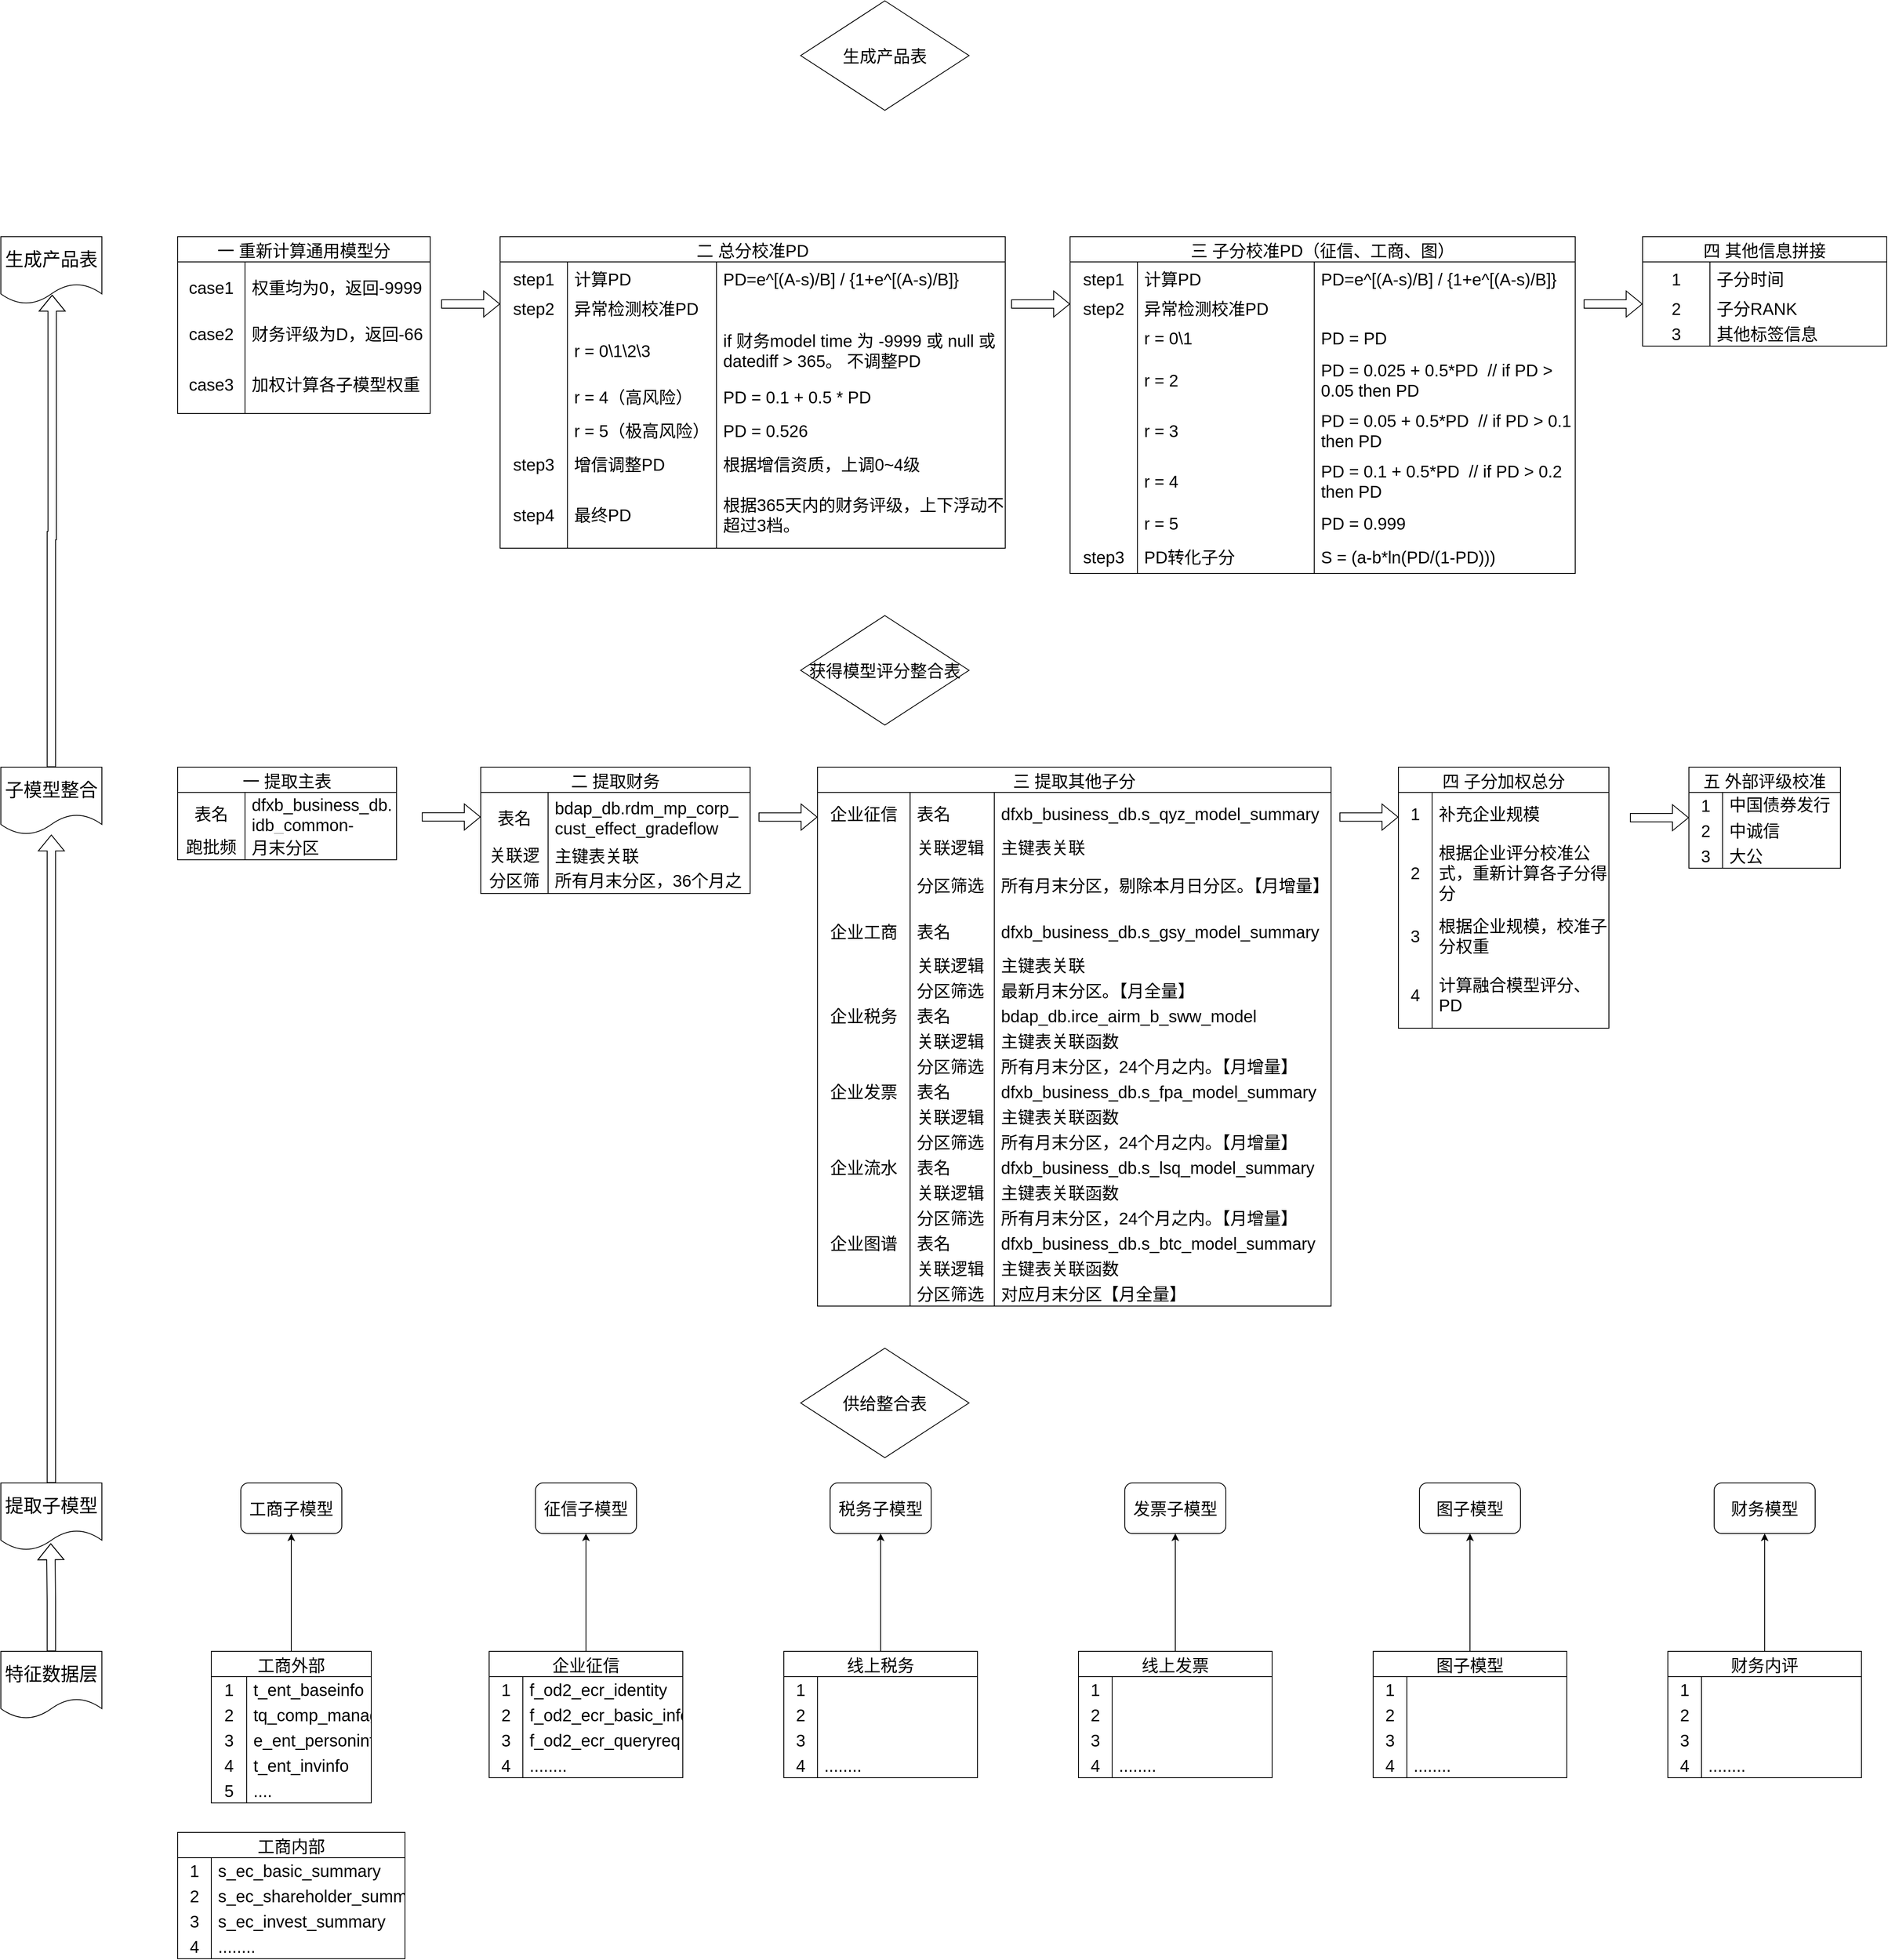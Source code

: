 <mxfile version="23.1.1" type="github">
  <diagram id="C5RBs43oDa-KdzZeNtuy" name="Page-1">
    <mxGraphModel dx="3617" dy="2539" grid="1" gridSize="10" guides="1" tooltips="1" connect="1" arrows="1" fold="1" page="1" pageScale="1" pageWidth="827" pageHeight="1169" math="0" shadow="0">
      <root>
        <mxCell id="WIyWlLk6GJQsqaUBKTNV-0" />
        <mxCell id="WIyWlLk6GJQsqaUBKTNV-1" parent="WIyWlLk6GJQsqaUBKTNV-0" />
        <mxCell id="BWipgjC80R4UF_NCCVxM-203" value="&lt;font style=&quot;font-size: 20px;&quot;&gt;获得模型评分整合表&lt;/font&gt;" style="rhombus;whiteSpace=wrap;html=1;fontSize=20;" parent="WIyWlLk6GJQsqaUBKTNV-1" vertex="1">
          <mxGeometry x="740" y="-90" width="200" height="130" as="geometry" />
        </mxCell>
        <mxCell id="eW1roao2XsK2nCmsk1pP-12" value="一 重新计算通用模型分" style="shape=table;startSize=30;container=1;collapsible=0;childLayout=tableLayout;fixedRows=1;rowLines=0;fontStyle=0;strokeColor=default;fontSize=20;labelBackgroundColor=none;verticalAlign=middle;horizontal=1;" parent="WIyWlLk6GJQsqaUBKTNV-1" vertex="1">
          <mxGeometry y="-540" width="300" height="210.0" as="geometry" />
        </mxCell>
        <mxCell id="eW1roao2XsK2nCmsk1pP-13" value="" style="shape=tableRow;horizontal=0;startSize=0;swimlaneHead=0;swimlaneBody=0;top=0;left=0;bottom=0;right=0;collapsible=0;dropTarget=0;fillColor=none;points=[[0,0.5],[1,0.5]];portConstraint=eastwest;strokeColor=inherit;fontSize=20;" parent="eW1roao2XsK2nCmsk1pP-12" vertex="1">
          <mxGeometry y="30" width="300" height="60" as="geometry" />
        </mxCell>
        <mxCell id="eW1roao2XsK2nCmsk1pP-14" value="case1" style="shape=partialRectangle;html=1;whiteSpace=wrap;connectable=0;fillColor=none;top=0;left=0;bottom=0;right=0;overflow=hidden;pointerEvents=1;strokeColor=inherit;fontSize=20;" parent="eW1roao2XsK2nCmsk1pP-13" vertex="1">
          <mxGeometry width="80" height="60" as="geometry">
            <mxRectangle width="80" height="60" as="alternateBounds" />
          </mxGeometry>
        </mxCell>
        <mxCell id="eW1roao2XsK2nCmsk1pP-15" value="权重均为0，返回-9999" style="shape=partialRectangle;html=1;whiteSpace=wrap;connectable=0;fillColor=none;top=0;left=0;bottom=0;right=0;align=left;spacingLeft=6;overflow=hidden;strokeColor=inherit;fontSize=20;" parent="eW1roao2XsK2nCmsk1pP-13" vertex="1">
          <mxGeometry x="80" width="220" height="60" as="geometry">
            <mxRectangle width="220" height="60" as="alternateBounds" />
          </mxGeometry>
        </mxCell>
        <mxCell id="eW1roao2XsK2nCmsk1pP-16" value="" style="shape=tableRow;horizontal=0;startSize=0;swimlaneHead=0;swimlaneBody=0;top=0;left=0;bottom=0;right=0;collapsible=0;dropTarget=0;fillColor=none;points=[[0,0.5],[1,0.5]];portConstraint=eastwest;strokeColor=inherit;fontSize=20;" parent="eW1roao2XsK2nCmsk1pP-12" vertex="1">
          <mxGeometry y="90" width="300" height="50" as="geometry" />
        </mxCell>
        <mxCell id="eW1roao2XsK2nCmsk1pP-17" value="case2" style="shape=partialRectangle;html=1;whiteSpace=wrap;connectable=0;fillColor=none;top=0;left=0;bottom=0;right=0;overflow=hidden;strokeColor=inherit;fontSize=20;" parent="eW1roao2XsK2nCmsk1pP-16" vertex="1">
          <mxGeometry width="80" height="50" as="geometry">
            <mxRectangle width="80" height="50" as="alternateBounds" />
          </mxGeometry>
        </mxCell>
        <mxCell id="eW1roao2XsK2nCmsk1pP-18" value="财务评级为D，返回-66" style="shape=partialRectangle;html=1;whiteSpace=wrap;connectable=0;fillColor=none;top=0;left=0;bottom=0;right=0;align=left;spacingLeft=6;overflow=hidden;strokeColor=inherit;fontSize=20;" parent="eW1roao2XsK2nCmsk1pP-16" vertex="1">
          <mxGeometry x="80" width="220" height="50" as="geometry">
            <mxRectangle width="220" height="50" as="alternateBounds" />
          </mxGeometry>
        </mxCell>
        <mxCell id="eW1roao2XsK2nCmsk1pP-19" value="" style="shape=tableRow;horizontal=0;startSize=0;swimlaneHead=0;swimlaneBody=0;top=0;left=0;bottom=0;right=0;collapsible=0;dropTarget=0;fillColor=none;points=[[0,0.5],[1,0.5]];portConstraint=eastwest;strokeColor=inherit;fontSize=20;" parent="eW1roao2XsK2nCmsk1pP-12" vertex="1">
          <mxGeometry y="140" width="300" height="70" as="geometry" />
        </mxCell>
        <mxCell id="eW1roao2XsK2nCmsk1pP-20" value="case3" style="shape=partialRectangle;html=1;whiteSpace=wrap;connectable=0;fillColor=none;top=0;left=0;bottom=0;right=0;overflow=hidden;strokeColor=inherit;fontSize=20;" parent="eW1roao2XsK2nCmsk1pP-19" vertex="1">
          <mxGeometry width="80" height="70" as="geometry">
            <mxRectangle width="80" height="70" as="alternateBounds" />
          </mxGeometry>
        </mxCell>
        <mxCell id="eW1roao2XsK2nCmsk1pP-21" value="加权计算各子模型权重" style="shape=partialRectangle;html=1;whiteSpace=wrap;connectable=0;fillColor=none;top=0;left=0;bottom=0;right=0;align=left;spacingLeft=6;overflow=hidden;strokeColor=inherit;fontSize=20;" parent="eW1roao2XsK2nCmsk1pP-19" vertex="1">
          <mxGeometry x="80" width="220" height="70" as="geometry">
            <mxRectangle width="220" height="70" as="alternateBounds" />
          </mxGeometry>
        </mxCell>
        <mxCell id="eW1roao2XsK2nCmsk1pP-2" value="二 总分校准PD" style="shape=table;startSize=30;container=1;collapsible=0;childLayout=tableLayout;fixedRows=1;rowLines=0;fontStyle=0;strokeColor=default;fontSize=20;shadow=0;" parent="WIyWlLk6GJQsqaUBKTNV-1" vertex="1">
          <mxGeometry x="383" y="-540" width="600" height="370.0" as="geometry" />
        </mxCell>
        <mxCell id="eW1roao2XsK2nCmsk1pP-3" value="" style="shape=tableRow;horizontal=0;startSize=0;swimlaneHead=0;swimlaneBody=0;top=0;left=0;bottom=0;right=0;collapsible=0;dropTarget=0;fillColor=none;points=[[0,0.5],[1,0.5]];portConstraint=eastwest;strokeColor=inherit;fontSize=20;" parent="eW1roao2XsK2nCmsk1pP-2" vertex="1">
          <mxGeometry y="30" width="600" height="40" as="geometry" />
        </mxCell>
        <mxCell id="eW1roao2XsK2nCmsk1pP-4" value="step1" style="shape=partialRectangle;html=1;whiteSpace=wrap;connectable=0;fillColor=none;top=0;left=0;bottom=0;right=0;overflow=hidden;pointerEvents=1;strokeColor=inherit;fontSize=20;" parent="eW1roao2XsK2nCmsk1pP-3" vertex="1">
          <mxGeometry width="80" height="40" as="geometry">
            <mxRectangle width="80" height="40" as="alternateBounds" />
          </mxGeometry>
        </mxCell>
        <mxCell id="eW1roao2XsK2nCmsk1pP-5" value="计算PD" style="shape=partialRectangle;html=1;whiteSpace=wrap;connectable=0;fillColor=none;top=0;left=0;bottom=0;right=0;align=left;spacingLeft=6;overflow=hidden;strokeColor=inherit;fontSize=20;" parent="eW1roao2XsK2nCmsk1pP-3" vertex="1">
          <mxGeometry x="80" width="177" height="40" as="geometry">
            <mxRectangle width="177" height="40" as="alternateBounds" />
          </mxGeometry>
        </mxCell>
        <mxCell id="eW1roao2XsK2nCmsk1pP-26" value="PD=e^[(A-s)/B] / {1+e^[(A-s)/B]}" style="shape=partialRectangle;html=1;whiteSpace=wrap;connectable=0;fillColor=none;top=0;left=0;bottom=0;right=0;align=left;spacingLeft=6;overflow=hidden;strokeColor=inherit;fontSize=20;" parent="eW1roao2XsK2nCmsk1pP-3" vertex="1">
          <mxGeometry x="257" width="343" height="40" as="geometry">
            <mxRectangle width="343" height="40" as="alternateBounds" />
          </mxGeometry>
        </mxCell>
        <mxCell id="eW1roao2XsK2nCmsk1pP-6" value="" style="shape=tableRow;horizontal=0;startSize=0;swimlaneHead=0;swimlaneBody=0;top=0;left=0;bottom=0;right=0;collapsible=0;dropTarget=0;fillColor=none;points=[[0,0.5],[1,0.5]];portConstraint=eastwest;strokeColor=inherit;fontSize=20;" parent="eW1roao2XsK2nCmsk1pP-2" vertex="1">
          <mxGeometry y="70" width="600" height="30" as="geometry" />
        </mxCell>
        <mxCell id="eW1roao2XsK2nCmsk1pP-7" value="step2" style="shape=partialRectangle;html=1;whiteSpace=wrap;connectable=0;fillColor=none;top=0;left=0;bottom=0;right=0;overflow=hidden;strokeColor=inherit;fontSize=20;" parent="eW1roao2XsK2nCmsk1pP-6" vertex="1">
          <mxGeometry width="80" height="30" as="geometry">
            <mxRectangle width="80" height="30" as="alternateBounds" />
          </mxGeometry>
        </mxCell>
        <mxCell id="eW1roao2XsK2nCmsk1pP-8" value="异常检测校准PD" style="shape=partialRectangle;html=1;whiteSpace=wrap;connectable=0;fillColor=none;top=0;left=0;bottom=0;right=0;align=left;spacingLeft=6;overflow=hidden;strokeColor=inherit;fontSize=20;" parent="eW1roao2XsK2nCmsk1pP-6" vertex="1">
          <mxGeometry x="80" width="177" height="30" as="geometry">
            <mxRectangle width="177" height="30" as="alternateBounds" />
          </mxGeometry>
        </mxCell>
        <mxCell id="eW1roao2XsK2nCmsk1pP-27" style="shape=partialRectangle;html=1;whiteSpace=wrap;connectable=0;fillColor=none;top=0;left=0;bottom=0;right=0;align=left;spacingLeft=6;overflow=hidden;strokeColor=inherit;fontSize=20;" parent="eW1roao2XsK2nCmsk1pP-6" vertex="1">
          <mxGeometry x="257" width="343" height="30" as="geometry">
            <mxRectangle width="343" height="30" as="alternateBounds" />
          </mxGeometry>
        </mxCell>
        <mxCell id="eW1roao2XsK2nCmsk1pP-9" value="" style="shape=tableRow;horizontal=0;startSize=0;swimlaneHead=0;swimlaneBody=0;top=0;left=0;bottom=0;right=0;collapsible=0;dropTarget=0;fillColor=none;points=[[0,0.5],[1,0.5]];portConstraint=eastwest;strokeColor=inherit;fontSize=20;" parent="eW1roao2XsK2nCmsk1pP-2" vertex="1">
          <mxGeometry y="100" width="600" height="70" as="geometry" />
        </mxCell>
        <mxCell id="eW1roao2XsK2nCmsk1pP-10" value="" style="shape=partialRectangle;html=1;whiteSpace=wrap;connectable=0;fillColor=none;top=0;left=0;bottom=0;right=0;overflow=hidden;strokeColor=inherit;fontSize=20;" parent="eW1roao2XsK2nCmsk1pP-9" vertex="1">
          <mxGeometry width="80" height="70" as="geometry">
            <mxRectangle width="80" height="70" as="alternateBounds" />
          </mxGeometry>
        </mxCell>
        <mxCell id="eW1roao2XsK2nCmsk1pP-11" value="r = 0\1\2\3" style="shape=partialRectangle;html=1;whiteSpace=wrap;connectable=0;fillColor=none;top=0;left=0;bottom=0;right=0;align=left;spacingLeft=6;overflow=hidden;strokeColor=inherit;fontSize=20;" parent="eW1roao2XsK2nCmsk1pP-9" vertex="1">
          <mxGeometry x="80" width="177" height="70" as="geometry">
            <mxRectangle width="177" height="70" as="alternateBounds" />
          </mxGeometry>
        </mxCell>
        <mxCell id="eW1roao2XsK2nCmsk1pP-28" value="if 财务model time 为 -9999 或 null 或 datediff &amp;gt; 365。 不调整PD" style="shape=partialRectangle;html=1;whiteSpace=wrap;connectable=0;fillColor=none;top=0;left=0;bottom=0;right=0;align=left;spacingLeft=6;overflow=hidden;strokeColor=inherit;fontSize=20;" parent="eW1roao2XsK2nCmsk1pP-9" vertex="1">
          <mxGeometry x="257" width="343" height="70" as="geometry">
            <mxRectangle width="343" height="70" as="alternateBounds" />
          </mxGeometry>
        </mxCell>
        <mxCell id="eW1roao2XsK2nCmsk1pP-29" value="" style="shape=tableRow;horizontal=0;startSize=0;swimlaneHead=0;swimlaneBody=0;top=0;left=0;bottom=0;right=0;collapsible=0;dropTarget=0;fillColor=none;points=[[0,0.5],[1,0.5]];portConstraint=eastwest;strokeColor=inherit;fontSize=20;" parent="eW1roao2XsK2nCmsk1pP-2" vertex="1">
          <mxGeometry y="170" width="600" height="40" as="geometry" />
        </mxCell>
        <mxCell id="eW1roao2XsK2nCmsk1pP-30" value="" style="shape=partialRectangle;html=1;whiteSpace=wrap;connectable=0;fillColor=none;top=0;left=0;bottom=0;right=0;overflow=hidden;strokeColor=inherit;fontSize=20;" parent="eW1roao2XsK2nCmsk1pP-29" vertex="1">
          <mxGeometry width="80" height="40" as="geometry">
            <mxRectangle width="80" height="40" as="alternateBounds" />
          </mxGeometry>
        </mxCell>
        <mxCell id="eW1roao2XsK2nCmsk1pP-31" value="r = 4（高风险）" style="shape=partialRectangle;html=1;whiteSpace=wrap;connectable=0;fillColor=none;top=0;left=0;bottom=0;right=0;align=left;spacingLeft=6;overflow=hidden;strokeColor=inherit;fontSize=20;" parent="eW1roao2XsK2nCmsk1pP-29" vertex="1">
          <mxGeometry x="80" width="177" height="40" as="geometry">
            <mxRectangle width="177" height="40" as="alternateBounds" />
          </mxGeometry>
        </mxCell>
        <mxCell id="eW1roao2XsK2nCmsk1pP-32" value="PD = 0.1 + 0.5 * PD" style="shape=partialRectangle;html=1;whiteSpace=wrap;connectable=0;fillColor=none;top=0;left=0;bottom=0;right=0;align=left;spacingLeft=6;overflow=hidden;strokeColor=inherit;fontSize=20;" parent="eW1roao2XsK2nCmsk1pP-29" vertex="1">
          <mxGeometry x="257" width="343" height="40" as="geometry">
            <mxRectangle width="343" height="40" as="alternateBounds" />
          </mxGeometry>
        </mxCell>
        <mxCell id="eW1roao2XsK2nCmsk1pP-33" value="" style="shape=tableRow;horizontal=0;startSize=0;swimlaneHead=0;swimlaneBody=0;top=0;left=0;bottom=0;right=0;collapsible=0;dropTarget=0;fillColor=none;points=[[0,0.5],[1,0.5]];portConstraint=eastwest;strokeColor=inherit;fontSize=20;" parent="eW1roao2XsK2nCmsk1pP-2" vertex="1">
          <mxGeometry y="210" width="600" height="40" as="geometry" />
        </mxCell>
        <mxCell id="eW1roao2XsK2nCmsk1pP-34" value="" style="shape=partialRectangle;html=1;whiteSpace=wrap;connectable=0;fillColor=none;top=0;left=0;bottom=0;right=0;overflow=hidden;strokeColor=inherit;fontSize=20;" parent="eW1roao2XsK2nCmsk1pP-33" vertex="1">
          <mxGeometry width="80" height="40" as="geometry">
            <mxRectangle width="80" height="40" as="alternateBounds" />
          </mxGeometry>
        </mxCell>
        <mxCell id="eW1roao2XsK2nCmsk1pP-35" value="r = 5（极高风险）" style="shape=partialRectangle;html=1;whiteSpace=wrap;connectable=0;fillColor=none;top=0;left=0;bottom=0;right=0;align=left;spacingLeft=6;overflow=hidden;strokeColor=inherit;fontSize=20;" parent="eW1roao2XsK2nCmsk1pP-33" vertex="1">
          <mxGeometry x="80" width="177" height="40" as="geometry">
            <mxRectangle width="177" height="40" as="alternateBounds" />
          </mxGeometry>
        </mxCell>
        <mxCell id="eW1roao2XsK2nCmsk1pP-36" value="PD = 0.526" style="shape=partialRectangle;html=1;whiteSpace=wrap;connectable=0;fillColor=none;top=0;left=0;bottom=0;right=0;align=left;spacingLeft=6;overflow=hidden;strokeColor=inherit;fontSize=20;" parent="eW1roao2XsK2nCmsk1pP-33" vertex="1">
          <mxGeometry x="257" width="343" height="40" as="geometry">
            <mxRectangle width="343" height="40" as="alternateBounds" />
          </mxGeometry>
        </mxCell>
        <mxCell id="eW1roao2XsK2nCmsk1pP-37" value="" style="shape=tableRow;horizontal=0;startSize=0;swimlaneHead=0;swimlaneBody=0;top=0;left=0;bottom=0;right=0;collapsible=0;dropTarget=0;fillColor=none;points=[[0,0.5],[1,0.5]];portConstraint=eastwest;strokeColor=inherit;fontSize=20;" parent="eW1roao2XsK2nCmsk1pP-2" vertex="1">
          <mxGeometry y="250" width="600" height="40" as="geometry" />
        </mxCell>
        <mxCell id="eW1roao2XsK2nCmsk1pP-38" value="step3" style="shape=partialRectangle;html=1;whiteSpace=wrap;connectable=0;fillColor=none;top=0;left=0;bottom=0;right=0;overflow=hidden;strokeColor=inherit;fontSize=20;" parent="eW1roao2XsK2nCmsk1pP-37" vertex="1">
          <mxGeometry width="80" height="40" as="geometry">
            <mxRectangle width="80" height="40" as="alternateBounds" />
          </mxGeometry>
        </mxCell>
        <mxCell id="eW1roao2XsK2nCmsk1pP-39" value="增信调整PD" style="shape=partialRectangle;html=1;whiteSpace=wrap;connectable=0;fillColor=none;top=0;left=0;bottom=0;right=0;align=left;spacingLeft=6;overflow=hidden;strokeColor=inherit;fontSize=20;" parent="eW1roao2XsK2nCmsk1pP-37" vertex="1">
          <mxGeometry x="80" width="177" height="40" as="geometry">
            <mxRectangle width="177" height="40" as="alternateBounds" />
          </mxGeometry>
        </mxCell>
        <mxCell id="eW1roao2XsK2nCmsk1pP-40" value="根据增信资质，上调0~4级" style="shape=partialRectangle;html=1;whiteSpace=wrap;connectable=0;fillColor=none;top=0;left=0;bottom=0;right=0;align=left;spacingLeft=6;overflow=hidden;strokeColor=inherit;fontSize=20;" parent="eW1roao2XsK2nCmsk1pP-37" vertex="1">
          <mxGeometry x="257" width="343" height="40" as="geometry">
            <mxRectangle width="343" height="40" as="alternateBounds" />
          </mxGeometry>
        </mxCell>
        <mxCell id="eW1roao2XsK2nCmsk1pP-41" value="" style="shape=tableRow;horizontal=0;startSize=0;swimlaneHead=0;swimlaneBody=0;top=0;left=0;bottom=0;right=0;collapsible=0;dropTarget=0;fillColor=none;points=[[0,0.5],[1,0.5]];portConstraint=eastwest;strokeColor=inherit;fontSize=20;" parent="eW1roao2XsK2nCmsk1pP-2" vertex="1">
          <mxGeometry y="290" width="600" height="80" as="geometry" />
        </mxCell>
        <mxCell id="eW1roao2XsK2nCmsk1pP-42" value="step4" style="shape=partialRectangle;html=1;whiteSpace=wrap;connectable=0;fillColor=none;top=0;left=0;bottom=0;right=0;overflow=hidden;strokeColor=inherit;fontSize=20;" parent="eW1roao2XsK2nCmsk1pP-41" vertex="1">
          <mxGeometry width="80" height="80" as="geometry">
            <mxRectangle width="80" height="80" as="alternateBounds" />
          </mxGeometry>
        </mxCell>
        <mxCell id="eW1roao2XsK2nCmsk1pP-43" value="最终PD" style="shape=partialRectangle;html=1;whiteSpace=wrap;connectable=0;fillColor=none;top=0;left=0;bottom=0;right=0;align=left;spacingLeft=6;overflow=hidden;strokeColor=inherit;fontSize=20;" parent="eW1roao2XsK2nCmsk1pP-41" vertex="1">
          <mxGeometry x="80" width="177" height="80" as="geometry">
            <mxRectangle width="177" height="80" as="alternateBounds" />
          </mxGeometry>
        </mxCell>
        <mxCell id="eW1roao2XsK2nCmsk1pP-44" value="根据365天内的财务评级，上下浮动不超过3档。" style="shape=partialRectangle;html=1;whiteSpace=wrap;connectable=0;fillColor=none;top=0;left=0;bottom=0;right=0;align=left;spacingLeft=6;overflow=hidden;strokeColor=inherit;fontSize=20;" parent="eW1roao2XsK2nCmsk1pP-41" vertex="1">
          <mxGeometry x="257" width="343" height="80" as="geometry">
            <mxRectangle width="343" height="80" as="alternateBounds" />
          </mxGeometry>
        </mxCell>
        <mxCell id="eW1roao2XsK2nCmsk1pP-45" value="三 子分校准PD（征信、工商、图）" style="shape=table;startSize=30;container=1;collapsible=0;childLayout=tableLayout;fixedRows=1;rowLines=0;fontStyle=0;strokeColor=default;fontSize=20;shadow=0;" parent="WIyWlLk6GJQsqaUBKTNV-1" vertex="1">
          <mxGeometry x="1060" y="-540" width="600" height="400.0" as="geometry" />
        </mxCell>
        <mxCell id="eW1roao2XsK2nCmsk1pP-46" value="" style="shape=tableRow;horizontal=0;startSize=0;swimlaneHead=0;swimlaneBody=0;top=0;left=0;bottom=0;right=0;collapsible=0;dropTarget=0;fillColor=none;points=[[0,0.5],[1,0.5]];portConstraint=eastwest;strokeColor=inherit;fontSize=20;" parent="eW1roao2XsK2nCmsk1pP-45" vertex="1">
          <mxGeometry y="30" width="600" height="40" as="geometry" />
        </mxCell>
        <mxCell id="eW1roao2XsK2nCmsk1pP-47" value="step1" style="shape=partialRectangle;html=1;whiteSpace=wrap;connectable=0;fillColor=none;top=0;left=0;bottom=0;right=0;overflow=hidden;pointerEvents=1;strokeColor=inherit;fontSize=20;" parent="eW1roao2XsK2nCmsk1pP-46" vertex="1">
          <mxGeometry width="80" height="40" as="geometry">
            <mxRectangle width="80" height="40" as="alternateBounds" />
          </mxGeometry>
        </mxCell>
        <mxCell id="eW1roao2XsK2nCmsk1pP-48" value="计算PD" style="shape=partialRectangle;html=1;whiteSpace=wrap;connectable=0;fillColor=none;top=0;left=0;bottom=0;right=0;align=left;spacingLeft=6;overflow=hidden;strokeColor=inherit;fontSize=20;" parent="eW1roao2XsK2nCmsk1pP-46" vertex="1">
          <mxGeometry x="80" width="210" height="40" as="geometry">
            <mxRectangle width="210" height="40" as="alternateBounds" />
          </mxGeometry>
        </mxCell>
        <mxCell id="eW1roao2XsK2nCmsk1pP-49" value="PD=e^[(A-s)/B] / {1+e^[(A-s)/B]}" style="shape=partialRectangle;html=1;whiteSpace=wrap;connectable=0;fillColor=none;top=0;left=0;bottom=0;right=0;align=left;spacingLeft=6;overflow=hidden;strokeColor=inherit;fontSize=20;" parent="eW1roao2XsK2nCmsk1pP-46" vertex="1">
          <mxGeometry x="290" width="310" height="40" as="geometry">
            <mxRectangle width="310" height="40" as="alternateBounds" />
          </mxGeometry>
        </mxCell>
        <mxCell id="eW1roao2XsK2nCmsk1pP-50" value="" style="shape=tableRow;horizontal=0;startSize=0;swimlaneHead=0;swimlaneBody=0;top=0;left=0;bottom=0;right=0;collapsible=0;dropTarget=0;fillColor=none;points=[[0,0.5],[1,0.5]];portConstraint=eastwest;strokeColor=inherit;fontSize=20;" parent="eW1roao2XsK2nCmsk1pP-45" vertex="1">
          <mxGeometry y="70" width="600" height="30" as="geometry" />
        </mxCell>
        <mxCell id="eW1roao2XsK2nCmsk1pP-51" value="step2" style="shape=partialRectangle;html=1;whiteSpace=wrap;connectable=0;fillColor=none;top=0;left=0;bottom=0;right=0;overflow=hidden;strokeColor=inherit;fontSize=20;" parent="eW1roao2XsK2nCmsk1pP-50" vertex="1">
          <mxGeometry width="80" height="30" as="geometry">
            <mxRectangle width="80" height="30" as="alternateBounds" />
          </mxGeometry>
        </mxCell>
        <mxCell id="eW1roao2XsK2nCmsk1pP-52" value="异常检测校准PD" style="shape=partialRectangle;html=1;whiteSpace=wrap;connectable=0;fillColor=none;top=0;left=0;bottom=0;right=0;align=left;spacingLeft=6;overflow=hidden;strokeColor=inherit;fontSize=20;" parent="eW1roao2XsK2nCmsk1pP-50" vertex="1">
          <mxGeometry x="80" width="210" height="30" as="geometry">
            <mxRectangle width="210" height="30" as="alternateBounds" />
          </mxGeometry>
        </mxCell>
        <mxCell id="eW1roao2XsK2nCmsk1pP-53" style="shape=partialRectangle;html=1;whiteSpace=wrap;connectable=0;fillColor=none;top=0;left=0;bottom=0;right=0;align=left;spacingLeft=6;overflow=hidden;strokeColor=inherit;fontSize=20;" parent="eW1roao2XsK2nCmsk1pP-50" vertex="1">
          <mxGeometry x="290" width="310" height="30" as="geometry">
            <mxRectangle width="310" height="30" as="alternateBounds" />
          </mxGeometry>
        </mxCell>
        <mxCell id="eW1roao2XsK2nCmsk1pP-54" value="" style="shape=tableRow;horizontal=0;startSize=0;swimlaneHead=0;swimlaneBody=0;top=0;left=0;bottom=0;right=0;collapsible=0;dropTarget=0;fillColor=none;points=[[0,0.5],[1,0.5]];portConstraint=eastwest;strokeColor=inherit;fontSize=20;" parent="eW1roao2XsK2nCmsk1pP-45" vertex="1">
          <mxGeometry y="100" width="600" height="40" as="geometry" />
        </mxCell>
        <mxCell id="eW1roao2XsK2nCmsk1pP-55" value="" style="shape=partialRectangle;html=1;whiteSpace=wrap;connectable=0;fillColor=none;top=0;left=0;bottom=0;right=0;overflow=hidden;strokeColor=inherit;fontSize=20;" parent="eW1roao2XsK2nCmsk1pP-54" vertex="1">
          <mxGeometry width="80" height="40" as="geometry">
            <mxRectangle width="80" height="40" as="alternateBounds" />
          </mxGeometry>
        </mxCell>
        <mxCell id="eW1roao2XsK2nCmsk1pP-56" value="r = 0\1" style="shape=partialRectangle;html=1;whiteSpace=wrap;connectable=0;fillColor=none;top=0;left=0;bottom=0;right=0;align=left;spacingLeft=6;overflow=hidden;strokeColor=inherit;fontSize=20;" parent="eW1roao2XsK2nCmsk1pP-54" vertex="1">
          <mxGeometry x="80" width="210" height="40" as="geometry">
            <mxRectangle width="210" height="40" as="alternateBounds" />
          </mxGeometry>
        </mxCell>
        <mxCell id="eW1roao2XsK2nCmsk1pP-57" value="PD = PD" style="shape=partialRectangle;html=1;whiteSpace=wrap;connectable=0;fillColor=none;top=0;left=0;bottom=0;right=0;align=left;spacingLeft=6;overflow=hidden;strokeColor=inherit;fontSize=20;" parent="eW1roao2XsK2nCmsk1pP-54" vertex="1">
          <mxGeometry x="290" width="310" height="40" as="geometry">
            <mxRectangle width="310" height="40" as="alternateBounds" />
          </mxGeometry>
        </mxCell>
        <mxCell id="eW1roao2XsK2nCmsk1pP-58" value="" style="shape=tableRow;horizontal=0;startSize=0;swimlaneHead=0;swimlaneBody=0;top=0;left=0;bottom=0;right=0;collapsible=0;dropTarget=0;fillColor=none;points=[[0,0.5],[1,0.5]];portConstraint=eastwest;strokeColor=inherit;fontSize=20;" parent="eW1roao2XsK2nCmsk1pP-45" vertex="1">
          <mxGeometry y="140" width="600" height="60" as="geometry" />
        </mxCell>
        <mxCell id="eW1roao2XsK2nCmsk1pP-59" value="" style="shape=partialRectangle;html=1;whiteSpace=wrap;connectable=0;fillColor=none;top=0;left=0;bottom=0;right=0;overflow=hidden;strokeColor=inherit;fontSize=20;" parent="eW1roao2XsK2nCmsk1pP-58" vertex="1">
          <mxGeometry width="80" height="60" as="geometry">
            <mxRectangle width="80" height="60" as="alternateBounds" />
          </mxGeometry>
        </mxCell>
        <mxCell id="eW1roao2XsK2nCmsk1pP-60" value="r = 2" style="shape=partialRectangle;html=1;whiteSpace=wrap;connectable=0;fillColor=none;top=0;left=0;bottom=0;right=0;align=left;spacingLeft=6;overflow=hidden;strokeColor=inherit;fontSize=20;" parent="eW1roao2XsK2nCmsk1pP-58" vertex="1">
          <mxGeometry x="80" width="210" height="60" as="geometry">
            <mxRectangle width="210" height="60" as="alternateBounds" />
          </mxGeometry>
        </mxCell>
        <mxCell id="eW1roao2XsK2nCmsk1pP-61" value="PD = 0.025 + 0.5*PD&amp;nbsp; // if PD &amp;gt; 0.05 then PD&amp;nbsp;" style="shape=partialRectangle;html=1;whiteSpace=wrap;connectable=0;fillColor=none;top=0;left=0;bottom=0;right=0;align=left;spacingLeft=6;overflow=hidden;strokeColor=inherit;fontSize=20;" parent="eW1roao2XsK2nCmsk1pP-58" vertex="1">
          <mxGeometry x="290" width="310" height="60" as="geometry">
            <mxRectangle width="310" height="60" as="alternateBounds" />
          </mxGeometry>
        </mxCell>
        <mxCell id="eW1roao2XsK2nCmsk1pP-62" value="" style="shape=tableRow;horizontal=0;startSize=0;swimlaneHead=0;swimlaneBody=0;top=0;left=0;bottom=0;right=0;collapsible=0;dropTarget=0;fillColor=none;points=[[0,0.5],[1,0.5]];portConstraint=eastwest;strokeColor=inherit;fontSize=20;" parent="eW1roao2XsK2nCmsk1pP-45" vertex="1">
          <mxGeometry y="200" width="600" height="60" as="geometry" />
        </mxCell>
        <mxCell id="eW1roao2XsK2nCmsk1pP-63" value="" style="shape=partialRectangle;html=1;whiteSpace=wrap;connectable=0;fillColor=none;top=0;left=0;bottom=0;right=0;overflow=hidden;strokeColor=inherit;fontSize=20;" parent="eW1roao2XsK2nCmsk1pP-62" vertex="1">
          <mxGeometry width="80" height="60" as="geometry">
            <mxRectangle width="80" height="60" as="alternateBounds" />
          </mxGeometry>
        </mxCell>
        <mxCell id="eW1roao2XsK2nCmsk1pP-64" value="r = 3" style="shape=partialRectangle;html=1;whiteSpace=wrap;connectable=0;fillColor=none;top=0;left=0;bottom=0;right=0;align=left;spacingLeft=6;overflow=hidden;strokeColor=inherit;fontSize=20;" parent="eW1roao2XsK2nCmsk1pP-62" vertex="1">
          <mxGeometry x="80" width="210" height="60" as="geometry">
            <mxRectangle width="210" height="60" as="alternateBounds" />
          </mxGeometry>
        </mxCell>
        <mxCell id="eW1roao2XsK2nCmsk1pP-65" value="PD = 0.05 + 0.5*PD&amp;nbsp; // if PD &amp;gt; 0.1 then PD&amp;nbsp;" style="shape=partialRectangle;html=1;whiteSpace=wrap;connectable=0;fillColor=none;top=0;left=0;bottom=0;right=0;align=left;spacingLeft=6;overflow=hidden;strokeColor=inherit;fontSize=20;" parent="eW1roao2XsK2nCmsk1pP-62" vertex="1">
          <mxGeometry x="290" width="310" height="60" as="geometry">
            <mxRectangle width="310" height="60" as="alternateBounds" />
          </mxGeometry>
        </mxCell>
        <mxCell id="eW1roao2XsK2nCmsk1pP-74" value="" style="shape=tableRow;horizontal=0;startSize=0;swimlaneHead=0;swimlaneBody=0;top=0;left=0;bottom=0;right=0;collapsible=0;dropTarget=0;fillColor=none;points=[[0,0.5],[1,0.5]];portConstraint=eastwest;strokeColor=inherit;fontSize=20;" parent="eW1roao2XsK2nCmsk1pP-45" vertex="1">
          <mxGeometry y="260" width="600" height="60" as="geometry" />
        </mxCell>
        <mxCell id="eW1roao2XsK2nCmsk1pP-75" value="" style="shape=partialRectangle;html=1;whiteSpace=wrap;connectable=0;fillColor=none;top=0;left=0;bottom=0;right=0;overflow=hidden;strokeColor=inherit;fontSize=20;" parent="eW1roao2XsK2nCmsk1pP-74" vertex="1">
          <mxGeometry width="80" height="60" as="geometry">
            <mxRectangle width="80" height="60" as="alternateBounds" />
          </mxGeometry>
        </mxCell>
        <mxCell id="eW1roao2XsK2nCmsk1pP-76" value="r = 4" style="shape=partialRectangle;html=1;whiteSpace=wrap;connectable=0;fillColor=none;top=0;left=0;bottom=0;right=0;align=left;spacingLeft=6;overflow=hidden;strokeColor=inherit;fontSize=20;" parent="eW1roao2XsK2nCmsk1pP-74" vertex="1">
          <mxGeometry x="80" width="210" height="60" as="geometry">
            <mxRectangle width="210" height="60" as="alternateBounds" />
          </mxGeometry>
        </mxCell>
        <mxCell id="eW1roao2XsK2nCmsk1pP-77" value="PD = 0.1 + 0.5*PD&amp;nbsp; // if PD &amp;gt; 0.2 then PD&amp;nbsp;" style="shape=partialRectangle;html=1;whiteSpace=wrap;connectable=0;fillColor=none;top=0;left=0;bottom=0;right=0;align=left;spacingLeft=6;overflow=hidden;strokeColor=inherit;fontSize=20;" parent="eW1roao2XsK2nCmsk1pP-74" vertex="1">
          <mxGeometry x="290" width="310" height="60" as="geometry">
            <mxRectangle width="310" height="60" as="alternateBounds" />
          </mxGeometry>
        </mxCell>
        <mxCell id="eW1roao2XsK2nCmsk1pP-78" value="" style="shape=tableRow;horizontal=0;startSize=0;swimlaneHead=0;swimlaneBody=0;top=0;left=0;bottom=0;right=0;collapsible=0;dropTarget=0;fillColor=none;points=[[0,0.5],[1,0.5]];portConstraint=eastwest;strokeColor=inherit;fontSize=20;" parent="eW1roao2XsK2nCmsk1pP-45" vertex="1">
          <mxGeometry y="320" width="600" height="40" as="geometry" />
        </mxCell>
        <mxCell id="eW1roao2XsK2nCmsk1pP-79" value="" style="shape=partialRectangle;html=1;whiteSpace=wrap;connectable=0;fillColor=none;top=0;left=0;bottom=0;right=0;overflow=hidden;strokeColor=inherit;fontSize=20;" parent="eW1roao2XsK2nCmsk1pP-78" vertex="1">
          <mxGeometry width="80" height="40" as="geometry">
            <mxRectangle width="80" height="40" as="alternateBounds" />
          </mxGeometry>
        </mxCell>
        <mxCell id="eW1roao2XsK2nCmsk1pP-80" value="r = 5" style="shape=partialRectangle;html=1;whiteSpace=wrap;connectable=0;fillColor=none;top=0;left=0;bottom=0;right=0;align=left;spacingLeft=6;overflow=hidden;strokeColor=inherit;fontSize=20;" parent="eW1roao2XsK2nCmsk1pP-78" vertex="1">
          <mxGeometry x="80" width="210" height="40" as="geometry">
            <mxRectangle width="210" height="40" as="alternateBounds" />
          </mxGeometry>
        </mxCell>
        <mxCell id="eW1roao2XsK2nCmsk1pP-81" value="PD = 0.999" style="shape=partialRectangle;html=1;whiteSpace=wrap;connectable=0;fillColor=none;top=0;left=0;bottom=0;right=0;align=left;spacingLeft=6;overflow=hidden;strokeColor=inherit;fontSize=20;" parent="eW1roao2XsK2nCmsk1pP-78" vertex="1">
          <mxGeometry x="290" width="310" height="40" as="geometry">
            <mxRectangle width="310" height="40" as="alternateBounds" />
          </mxGeometry>
        </mxCell>
        <mxCell id="eW1roao2XsK2nCmsk1pP-66" value="" style="shape=tableRow;horizontal=0;startSize=0;swimlaneHead=0;swimlaneBody=0;top=0;left=0;bottom=0;right=0;collapsible=0;dropTarget=0;fillColor=none;points=[[0,0.5],[1,0.5]];portConstraint=eastwest;strokeColor=inherit;fontSize=20;" parent="eW1roao2XsK2nCmsk1pP-45" vertex="1">
          <mxGeometry y="360" width="600" height="40" as="geometry" />
        </mxCell>
        <mxCell id="eW1roao2XsK2nCmsk1pP-67" value="step3" style="shape=partialRectangle;html=1;whiteSpace=wrap;connectable=0;fillColor=none;top=0;left=0;bottom=0;right=0;overflow=hidden;strokeColor=inherit;fontSize=20;" parent="eW1roao2XsK2nCmsk1pP-66" vertex="1">
          <mxGeometry width="80" height="40" as="geometry">
            <mxRectangle width="80" height="40" as="alternateBounds" />
          </mxGeometry>
        </mxCell>
        <mxCell id="eW1roao2XsK2nCmsk1pP-68" value="PD转化子分" style="shape=partialRectangle;html=1;whiteSpace=wrap;connectable=0;fillColor=none;top=0;left=0;bottom=0;right=0;align=left;spacingLeft=6;overflow=hidden;strokeColor=inherit;fontSize=20;" parent="eW1roao2XsK2nCmsk1pP-66" vertex="1">
          <mxGeometry x="80" width="210" height="40" as="geometry">
            <mxRectangle width="210" height="40" as="alternateBounds" />
          </mxGeometry>
        </mxCell>
        <mxCell id="eW1roao2XsK2nCmsk1pP-69" value="S = (a-b*ln(PD/(1-PD)))" style="shape=partialRectangle;html=1;whiteSpace=wrap;connectable=0;fillColor=none;top=0;left=0;bottom=0;right=0;align=left;spacingLeft=6;overflow=hidden;strokeColor=inherit;fontSize=20;" parent="eW1roao2XsK2nCmsk1pP-66" vertex="1">
          <mxGeometry x="290" width="310" height="40" as="geometry">
            <mxRectangle width="310" height="40" as="alternateBounds" />
          </mxGeometry>
        </mxCell>
        <mxCell id="eW1roao2XsK2nCmsk1pP-115" value="四 其他信息拼接" style="shape=table;startSize=30;container=1;collapsible=0;childLayout=tableLayout;fixedRows=1;rowLines=0;fontStyle=0;strokeColor=default;fontSize=20;" parent="WIyWlLk6GJQsqaUBKTNV-1" vertex="1">
          <mxGeometry x="1740" y="-540" width="290" height="130" as="geometry" />
        </mxCell>
        <mxCell id="eW1roao2XsK2nCmsk1pP-116" value="" style="shape=tableRow;horizontal=0;startSize=0;swimlaneHead=0;swimlaneBody=0;top=0;left=0;bottom=0;right=0;collapsible=0;dropTarget=0;fillColor=none;points=[[0,0.5],[1,0.5]];portConstraint=eastwest;strokeColor=inherit;fontSize=20;" parent="eW1roao2XsK2nCmsk1pP-115" vertex="1">
          <mxGeometry y="30" width="290" height="40" as="geometry" />
        </mxCell>
        <mxCell id="eW1roao2XsK2nCmsk1pP-117" value="1" style="shape=partialRectangle;html=1;whiteSpace=wrap;connectable=0;fillColor=none;top=0;left=0;bottom=0;right=0;overflow=hidden;pointerEvents=1;strokeColor=inherit;fontSize=20;" parent="eW1roao2XsK2nCmsk1pP-116" vertex="1">
          <mxGeometry width="80" height="40" as="geometry">
            <mxRectangle width="80" height="40" as="alternateBounds" />
          </mxGeometry>
        </mxCell>
        <mxCell id="eW1roao2XsK2nCmsk1pP-118" value="子分时间" style="shape=partialRectangle;html=1;whiteSpace=wrap;connectable=0;fillColor=none;top=0;left=0;bottom=0;right=0;align=left;spacingLeft=6;overflow=hidden;strokeColor=inherit;fontSize=20;" parent="eW1roao2XsK2nCmsk1pP-116" vertex="1">
          <mxGeometry x="80" width="210" height="40" as="geometry">
            <mxRectangle width="210" height="40" as="alternateBounds" />
          </mxGeometry>
        </mxCell>
        <mxCell id="eW1roao2XsK2nCmsk1pP-119" value="" style="shape=tableRow;horizontal=0;startSize=0;swimlaneHead=0;swimlaneBody=0;top=0;left=0;bottom=0;right=0;collapsible=0;dropTarget=0;fillColor=none;points=[[0,0.5],[1,0.5]];portConstraint=eastwest;strokeColor=inherit;fontSize=20;" parent="eW1roao2XsK2nCmsk1pP-115" vertex="1">
          <mxGeometry y="70" width="290" height="30" as="geometry" />
        </mxCell>
        <mxCell id="eW1roao2XsK2nCmsk1pP-120" value="2" style="shape=partialRectangle;html=1;whiteSpace=wrap;connectable=0;fillColor=none;top=0;left=0;bottom=0;right=0;overflow=hidden;strokeColor=inherit;fontSize=20;" parent="eW1roao2XsK2nCmsk1pP-119" vertex="1">
          <mxGeometry width="80" height="30" as="geometry">
            <mxRectangle width="80" height="30" as="alternateBounds" />
          </mxGeometry>
        </mxCell>
        <mxCell id="eW1roao2XsK2nCmsk1pP-121" value="子分RANK" style="shape=partialRectangle;html=1;whiteSpace=wrap;connectable=0;fillColor=none;top=0;left=0;bottom=0;right=0;align=left;spacingLeft=6;overflow=hidden;strokeColor=inherit;fontSize=20;" parent="eW1roao2XsK2nCmsk1pP-119" vertex="1">
          <mxGeometry x="80" width="210" height="30" as="geometry">
            <mxRectangle width="210" height="30" as="alternateBounds" />
          </mxGeometry>
        </mxCell>
        <mxCell id="eW1roao2XsK2nCmsk1pP-122" value="" style="shape=tableRow;horizontal=0;startSize=0;swimlaneHead=0;swimlaneBody=0;top=0;left=0;bottom=0;right=0;collapsible=0;dropTarget=0;fillColor=none;points=[[0,0.5],[1,0.5]];portConstraint=eastwest;strokeColor=inherit;fontSize=20;" parent="eW1roao2XsK2nCmsk1pP-115" vertex="1">
          <mxGeometry y="100" width="290" height="30" as="geometry" />
        </mxCell>
        <mxCell id="eW1roao2XsK2nCmsk1pP-123" value="3" style="shape=partialRectangle;html=1;whiteSpace=wrap;connectable=0;fillColor=none;top=0;left=0;bottom=0;right=0;overflow=hidden;strokeColor=inherit;fontSize=20;" parent="eW1roao2XsK2nCmsk1pP-122" vertex="1">
          <mxGeometry width="80" height="30" as="geometry">
            <mxRectangle width="80" height="30" as="alternateBounds" />
          </mxGeometry>
        </mxCell>
        <mxCell id="eW1roao2XsK2nCmsk1pP-124" value="其他标签信息" style="shape=partialRectangle;html=1;whiteSpace=wrap;connectable=0;fillColor=none;top=0;left=0;bottom=0;right=0;align=left;spacingLeft=6;overflow=hidden;strokeColor=inherit;fontSize=20;" parent="eW1roao2XsK2nCmsk1pP-122" vertex="1">
          <mxGeometry x="80" width="210" height="30" as="geometry">
            <mxRectangle width="210" height="30" as="alternateBounds" />
          </mxGeometry>
        </mxCell>
        <mxCell id="eW1roao2XsK2nCmsk1pP-125" value="&lt;font style=&quot;font-size: 20px;&quot;&gt;生成产品表&lt;/font&gt;" style="rhombus;whiteSpace=wrap;html=1;fontSize=20;" parent="WIyWlLk6GJQsqaUBKTNV-1" vertex="1">
          <mxGeometry x="740" y="-820" width="200" height="130" as="geometry" />
        </mxCell>
        <mxCell id="BWipgjC80R4UF_NCCVxM-0" value="工商外部" style="shape=table;startSize=30;container=1;collapsible=0;childLayout=tableLayout;fixedRows=1;rowLines=0;fontStyle=0;strokeColor=default;fontSize=20;" parent="WIyWlLk6GJQsqaUBKTNV-1" vertex="1">
          <mxGeometry x="40" y="1140" width="190" height="180" as="geometry" />
        </mxCell>
        <mxCell id="BWipgjC80R4UF_NCCVxM-1" value="" style="shape=tableRow;horizontal=0;startSize=0;swimlaneHead=0;swimlaneBody=0;top=0;left=0;bottom=0;right=0;collapsible=0;dropTarget=0;fillColor=none;points=[[0,0.5],[1,0.5]];portConstraint=eastwest;strokeColor=inherit;fontSize=20;" parent="BWipgjC80R4UF_NCCVxM-0" vertex="1">
          <mxGeometry y="30" width="190" height="30" as="geometry" />
        </mxCell>
        <mxCell id="BWipgjC80R4UF_NCCVxM-2" value="1" style="shape=partialRectangle;html=1;whiteSpace=wrap;connectable=0;fillColor=none;top=0;left=0;bottom=0;right=0;overflow=hidden;pointerEvents=1;strokeColor=inherit;fontSize=20;" parent="BWipgjC80R4UF_NCCVxM-1" vertex="1">
          <mxGeometry width="42" height="30" as="geometry">
            <mxRectangle width="42" height="30" as="alternateBounds" />
          </mxGeometry>
        </mxCell>
        <mxCell id="BWipgjC80R4UF_NCCVxM-3" value="t_ent_baseinfo" style="shape=partialRectangle;html=1;whiteSpace=wrap;connectable=0;fillColor=none;top=0;left=0;bottom=0;right=0;align=left;spacingLeft=6;overflow=hidden;strokeColor=inherit;fontSize=20;" parent="BWipgjC80R4UF_NCCVxM-1" vertex="1">
          <mxGeometry x="42" width="148" height="30" as="geometry">
            <mxRectangle width="148" height="30" as="alternateBounds" />
          </mxGeometry>
        </mxCell>
        <mxCell id="BWipgjC80R4UF_NCCVxM-4" value="" style="shape=tableRow;horizontal=0;startSize=0;swimlaneHead=0;swimlaneBody=0;top=0;left=0;bottom=0;right=0;collapsible=0;dropTarget=0;fillColor=none;points=[[0,0.5],[1,0.5]];portConstraint=eastwest;strokeColor=inherit;fontSize=20;" parent="BWipgjC80R4UF_NCCVxM-0" vertex="1">
          <mxGeometry y="60" width="190" height="30" as="geometry" />
        </mxCell>
        <mxCell id="BWipgjC80R4UF_NCCVxM-5" value="2" style="shape=partialRectangle;html=1;whiteSpace=wrap;connectable=0;fillColor=none;top=0;left=0;bottom=0;right=0;overflow=hidden;strokeColor=inherit;fontSize=20;" parent="BWipgjC80R4UF_NCCVxM-4" vertex="1">
          <mxGeometry width="42" height="30" as="geometry">
            <mxRectangle width="42" height="30" as="alternateBounds" />
          </mxGeometry>
        </mxCell>
        <mxCell id="BWipgjC80R4UF_NCCVxM-6" value="tq_comp_manager" style="shape=partialRectangle;html=1;whiteSpace=wrap;connectable=0;fillColor=none;top=0;left=0;bottom=0;right=0;align=left;spacingLeft=6;overflow=hidden;strokeColor=inherit;fontSize=20;" parent="BWipgjC80R4UF_NCCVxM-4" vertex="1">
          <mxGeometry x="42" width="148" height="30" as="geometry">
            <mxRectangle width="148" height="30" as="alternateBounds" />
          </mxGeometry>
        </mxCell>
        <mxCell id="BWipgjC80R4UF_NCCVxM-7" value="" style="shape=tableRow;horizontal=0;startSize=0;swimlaneHead=0;swimlaneBody=0;top=0;left=0;bottom=0;right=0;collapsible=0;dropTarget=0;fillColor=none;points=[[0,0.5],[1,0.5]];portConstraint=eastwest;strokeColor=inherit;fontSize=20;" parent="BWipgjC80R4UF_NCCVxM-0" vertex="1">
          <mxGeometry y="90" width="190" height="30" as="geometry" />
        </mxCell>
        <mxCell id="BWipgjC80R4UF_NCCVxM-8" value="3" style="shape=partialRectangle;html=1;whiteSpace=wrap;connectable=0;fillColor=none;top=0;left=0;bottom=0;right=0;overflow=hidden;strokeColor=inherit;fontSize=20;" parent="BWipgjC80R4UF_NCCVxM-7" vertex="1">
          <mxGeometry width="42" height="30" as="geometry">
            <mxRectangle width="42" height="30" as="alternateBounds" />
          </mxGeometry>
        </mxCell>
        <mxCell id="BWipgjC80R4UF_NCCVxM-9" value="e_ent_personinfo" style="shape=partialRectangle;html=1;whiteSpace=wrap;connectable=0;fillColor=none;top=0;left=0;bottom=0;right=0;align=left;spacingLeft=6;overflow=hidden;strokeColor=inherit;fontSize=20;" parent="BWipgjC80R4UF_NCCVxM-7" vertex="1">
          <mxGeometry x="42" width="148" height="30" as="geometry">
            <mxRectangle width="148" height="30" as="alternateBounds" />
          </mxGeometry>
        </mxCell>
        <mxCell id="BWipgjC80R4UF_NCCVxM-37" value="" style="shape=tableRow;horizontal=0;startSize=0;swimlaneHead=0;swimlaneBody=0;top=0;left=0;bottom=0;right=0;collapsible=0;dropTarget=0;fillColor=none;points=[[0,0.5],[1,0.5]];portConstraint=eastwest;strokeColor=inherit;fontSize=20;" parent="BWipgjC80R4UF_NCCVxM-0" vertex="1">
          <mxGeometry y="120" width="190" height="30" as="geometry" />
        </mxCell>
        <mxCell id="BWipgjC80R4UF_NCCVxM-38" value="4" style="shape=partialRectangle;html=1;whiteSpace=wrap;connectable=0;fillColor=none;top=0;left=0;bottom=0;right=0;overflow=hidden;strokeColor=inherit;fontSize=20;" parent="BWipgjC80R4UF_NCCVxM-37" vertex="1">
          <mxGeometry width="42" height="30" as="geometry">
            <mxRectangle width="42" height="30" as="alternateBounds" />
          </mxGeometry>
        </mxCell>
        <mxCell id="BWipgjC80R4UF_NCCVxM-39" value="t_ent_invinfo" style="shape=partialRectangle;html=1;whiteSpace=wrap;connectable=0;fillColor=none;top=0;left=0;bottom=0;right=0;align=left;spacingLeft=6;overflow=hidden;strokeColor=inherit;fontSize=20;" parent="BWipgjC80R4UF_NCCVxM-37" vertex="1">
          <mxGeometry x="42" width="148" height="30" as="geometry">
            <mxRectangle width="148" height="30" as="alternateBounds" />
          </mxGeometry>
        </mxCell>
        <mxCell id="BWipgjC80R4UF_NCCVxM-40" value="" style="shape=tableRow;horizontal=0;startSize=0;swimlaneHead=0;swimlaneBody=0;top=0;left=0;bottom=0;right=0;collapsible=0;dropTarget=0;fillColor=none;points=[[0,0.5],[1,0.5]];portConstraint=eastwest;strokeColor=inherit;fontSize=20;" parent="BWipgjC80R4UF_NCCVxM-0" vertex="1">
          <mxGeometry y="150" width="190" height="30" as="geometry" />
        </mxCell>
        <mxCell id="BWipgjC80R4UF_NCCVxM-41" value="5" style="shape=partialRectangle;html=1;whiteSpace=wrap;connectable=0;fillColor=none;top=0;left=0;bottom=0;right=0;overflow=hidden;strokeColor=inherit;fontSize=20;" parent="BWipgjC80R4UF_NCCVxM-40" vertex="1">
          <mxGeometry width="42" height="30" as="geometry">
            <mxRectangle width="42" height="30" as="alternateBounds" />
          </mxGeometry>
        </mxCell>
        <mxCell id="BWipgjC80R4UF_NCCVxM-42" value="...." style="shape=partialRectangle;html=1;whiteSpace=wrap;connectable=0;fillColor=none;top=0;left=0;bottom=0;right=0;align=left;spacingLeft=6;overflow=hidden;strokeColor=inherit;fontSize=20;" parent="BWipgjC80R4UF_NCCVxM-40" vertex="1">
          <mxGeometry x="42" width="148" height="30" as="geometry">
            <mxRectangle width="148" height="30" as="alternateBounds" />
          </mxGeometry>
        </mxCell>
        <mxCell id="BWipgjC80R4UF_NCCVxM-15" value="工商内部" style="shape=table;startSize=30;container=1;collapsible=0;childLayout=tableLayout;fixedRows=1;rowLines=0;fontStyle=0;strokeColor=default;fontSize=20;" parent="WIyWlLk6GJQsqaUBKTNV-1" vertex="1">
          <mxGeometry y="1355" width="270" height="150" as="geometry" />
        </mxCell>
        <mxCell id="BWipgjC80R4UF_NCCVxM-16" value="" style="shape=tableRow;horizontal=0;startSize=0;swimlaneHead=0;swimlaneBody=0;top=0;left=0;bottom=0;right=0;collapsible=0;dropTarget=0;fillColor=none;points=[[0,0.5],[1,0.5]];portConstraint=eastwest;strokeColor=inherit;fontSize=20;" parent="BWipgjC80R4UF_NCCVxM-15" vertex="1">
          <mxGeometry y="30" width="270" height="30" as="geometry" />
        </mxCell>
        <mxCell id="BWipgjC80R4UF_NCCVxM-17" value="1" style="shape=partialRectangle;html=1;whiteSpace=wrap;connectable=0;fillColor=none;top=0;left=0;bottom=0;right=0;overflow=hidden;pointerEvents=1;strokeColor=inherit;fontSize=20;" parent="BWipgjC80R4UF_NCCVxM-16" vertex="1">
          <mxGeometry width="40" height="30" as="geometry">
            <mxRectangle width="40" height="30" as="alternateBounds" />
          </mxGeometry>
        </mxCell>
        <mxCell id="BWipgjC80R4UF_NCCVxM-18" value="s_ec_basic_summary" style="shape=partialRectangle;html=1;whiteSpace=wrap;connectable=0;fillColor=none;top=0;left=0;bottom=0;right=0;align=left;spacingLeft=6;overflow=hidden;strokeColor=inherit;fontSize=20;" parent="BWipgjC80R4UF_NCCVxM-16" vertex="1">
          <mxGeometry x="40" width="230" height="30" as="geometry">
            <mxRectangle width="230" height="30" as="alternateBounds" />
          </mxGeometry>
        </mxCell>
        <mxCell id="BWipgjC80R4UF_NCCVxM-19" value="" style="shape=tableRow;horizontal=0;startSize=0;swimlaneHead=0;swimlaneBody=0;top=0;left=0;bottom=0;right=0;collapsible=0;dropTarget=0;fillColor=none;points=[[0,0.5],[1,0.5]];portConstraint=eastwest;strokeColor=inherit;fontSize=20;" parent="BWipgjC80R4UF_NCCVxM-15" vertex="1">
          <mxGeometry y="60" width="270" height="30" as="geometry" />
        </mxCell>
        <mxCell id="BWipgjC80R4UF_NCCVxM-20" value="2" style="shape=partialRectangle;html=1;whiteSpace=wrap;connectable=0;fillColor=none;top=0;left=0;bottom=0;right=0;overflow=hidden;strokeColor=inherit;fontSize=20;" parent="BWipgjC80R4UF_NCCVxM-19" vertex="1">
          <mxGeometry width="40" height="30" as="geometry">
            <mxRectangle width="40" height="30" as="alternateBounds" />
          </mxGeometry>
        </mxCell>
        <mxCell id="BWipgjC80R4UF_NCCVxM-21" value="s_ec_shareholder_summary" style="shape=partialRectangle;html=1;whiteSpace=wrap;connectable=0;fillColor=none;top=0;left=0;bottom=0;right=0;align=left;spacingLeft=6;overflow=hidden;strokeColor=inherit;fontSize=20;" parent="BWipgjC80R4UF_NCCVxM-19" vertex="1">
          <mxGeometry x="40" width="230" height="30" as="geometry">
            <mxRectangle width="230" height="30" as="alternateBounds" />
          </mxGeometry>
        </mxCell>
        <mxCell id="BWipgjC80R4UF_NCCVxM-22" value="" style="shape=tableRow;horizontal=0;startSize=0;swimlaneHead=0;swimlaneBody=0;top=0;left=0;bottom=0;right=0;collapsible=0;dropTarget=0;fillColor=none;points=[[0,0.5],[1,0.5]];portConstraint=eastwest;strokeColor=inherit;fontSize=20;" parent="BWipgjC80R4UF_NCCVxM-15" vertex="1">
          <mxGeometry y="90" width="270" height="30" as="geometry" />
        </mxCell>
        <mxCell id="BWipgjC80R4UF_NCCVxM-23" value="3" style="shape=partialRectangle;html=1;whiteSpace=wrap;connectable=0;fillColor=none;top=0;left=0;bottom=0;right=0;overflow=hidden;strokeColor=inherit;fontSize=20;" parent="BWipgjC80R4UF_NCCVxM-22" vertex="1">
          <mxGeometry width="40" height="30" as="geometry">
            <mxRectangle width="40" height="30" as="alternateBounds" />
          </mxGeometry>
        </mxCell>
        <mxCell id="BWipgjC80R4UF_NCCVxM-24" value="s_ec_invest_summary" style="shape=partialRectangle;html=1;whiteSpace=wrap;connectable=0;fillColor=none;top=0;left=0;bottom=0;right=0;align=left;spacingLeft=6;overflow=hidden;strokeColor=inherit;fontSize=20;" parent="BWipgjC80R4UF_NCCVxM-22" vertex="1">
          <mxGeometry x="40" width="230" height="30" as="geometry">
            <mxRectangle width="230" height="30" as="alternateBounds" />
          </mxGeometry>
        </mxCell>
        <mxCell id="BWipgjC80R4UF_NCCVxM-56" value="" style="shape=tableRow;horizontal=0;startSize=0;swimlaneHead=0;swimlaneBody=0;top=0;left=0;bottom=0;right=0;collapsible=0;dropTarget=0;fillColor=none;points=[[0,0.5],[1,0.5]];portConstraint=eastwest;strokeColor=inherit;fontSize=20;" parent="BWipgjC80R4UF_NCCVxM-15" vertex="1">
          <mxGeometry y="120" width="270" height="30" as="geometry" />
        </mxCell>
        <mxCell id="BWipgjC80R4UF_NCCVxM-57" value="4" style="shape=partialRectangle;html=1;whiteSpace=wrap;connectable=0;fillColor=none;top=0;left=0;bottom=0;right=0;overflow=hidden;strokeColor=inherit;fontSize=20;" parent="BWipgjC80R4UF_NCCVxM-56" vertex="1">
          <mxGeometry width="40" height="30" as="geometry">
            <mxRectangle width="40" height="30" as="alternateBounds" />
          </mxGeometry>
        </mxCell>
        <mxCell id="BWipgjC80R4UF_NCCVxM-58" value="........" style="shape=partialRectangle;html=1;whiteSpace=wrap;connectable=0;fillColor=none;top=0;left=0;bottom=0;right=0;align=left;spacingLeft=6;overflow=hidden;strokeColor=inherit;fontSize=20;" parent="BWipgjC80R4UF_NCCVxM-56" vertex="1">
          <mxGeometry x="40" width="230" height="30" as="geometry">
            <mxRectangle width="230" height="30" as="alternateBounds" />
          </mxGeometry>
        </mxCell>
        <mxCell id="BWipgjC80R4UF_NCCVxM-61" value="&lt;font style=&quot;font-size: 20px;&quot;&gt;工商子模型&lt;/font&gt;" style="rounded=1;whiteSpace=wrap;html=1;fontSize=16;startSize=30;fontStyle=0;" parent="WIyWlLk6GJQsqaUBKTNV-1" vertex="1">
          <mxGeometry x="75" y="940" width="120" height="60" as="geometry" />
        </mxCell>
        <mxCell id="BWipgjC80R4UF_NCCVxM-62" value="" style="edgeStyle=orthogonalEdgeStyle;rounded=0;orthogonalLoop=1;jettySize=auto;html=1;" parent="WIyWlLk6GJQsqaUBKTNV-1" source="BWipgjC80R4UF_NCCVxM-0" target="BWipgjC80R4UF_NCCVxM-61" edge="1">
          <mxGeometry relative="1" as="geometry" />
        </mxCell>
        <mxCell id="eW1roao2XsK2nCmsk1pP-129" value="&lt;font style=&quot;font-size: 20px;&quot;&gt;财务模型&lt;/font&gt;" style="rounded=1;whiteSpace=wrap;html=1;fontSize=16;startSize=30;fontStyle=0;" parent="WIyWlLk6GJQsqaUBKTNV-1" vertex="1">
          <mxGeometry x="1825" y="940" width="120" height="60" as="geometry" />
        </mxCell>
        <mxCell id="eW1roao2XsK2nCmsk1pP-207" style="edgeStyle=orthogonalEdgeStyle;rounded=0;orthogonalLoop=1;jettySize=auto;html=1;exitX=0.5;exitY=0;exitDx=0;exitDy=0;entryX=0.5;entryY=1;entryDx=0;entryDy=0;" parent="WIyWlLk6GJQsqaUBKTNV-1" source="eW1roao2XsK2nCmsk1pP-170" target="eW1roao2XsK2nCmsk1pP-129" edge="1">
          <mxGeometry relative="1" as="geometry" />
        </mxCell>
        <mxCell id="eW1roao2XsK2nCmsk1pP-170" value="财务内评" style="shape=table;startSize=30;container=1;collapsible=0;childLayout=tableLayout;fixedRows=1;rowLines=0;fontStyle=0;strokeColor=default;fontSize=20;" parent="WIyWlLk6GJQsqaUBKTNV-1" vertex="1">
          <mxGeometry x="1770" y="1140" width="230" height="150" as="geometry" />
        </mxCell>
        <mxCell id="eW1roao2XsK2nCmsk1pP-171" value="" style="shape=tableRow;horizontal=0;startSize=0;swimlaneHead=0;swimlaneBody=0;top=0;left=0;bottom=0;right=0;collapsible=0;dropTarget=0;fillColor=none;points=[[0,0.5],[1,0.5]];portConstraint=eastwest;strokeColor=inherit;fontSize=20;" parent="eW1roao2XsK2nCmsk1pP-170" vertex="1">
          <mxGeometry y="30" width="230" height="30" as="geometry" />
        </mxCell>
        <mxCell id="eW1roao2XsK2nCmsk1pP-172" value="1" style="shape=partialRectangle;html=1;whiteSpace=wrap;connectable=0;fillColor=none;top=0;left=0;bottom=0;right=0;overflow=hidden;pointerEvents=1;strokeColor=inherit;fontSize=20;" parent="eW1roao2XsK2nCmsk1pP-171" vertex="1">
          <mxGeometry width="40" height="30" as="geometry">
            <mxRectangle width="40" height="30" as="alternateBounds" />
          </mxGeometry>
        </mxCell>
        <mxCell id="eW1roao2XsK2nCmsk1pP-173" value="" style="shape=partialRectangle;html=1;whiteSpace=wrap;connectable=0;fillColor=none;top=0;left=0;bottom=0;right=0;align=left;spacingLeft=6;overflow=hidden;strokeColor=inherit;fontSize=20;" parent="eW1roao2XsK2nCmsk1pP-171" vertex="1">
          <mxGeometry x="40" width="190" height="30" as="geometry">
            <mxRectangle width="190" height="30" as="alternateBounds" />
          </mxGeometry>
        </mxCell>
        <mxCell id="eW1roao2XsK2nCmsk1pP-174" value="" style="shape=tableRow;horizontal=0;startSize=0;swimlaneHead=0;swimlaneBody=0;top=0;left=0;bottom=0;right=0;collapsible=0;dropTarget=0;fillColor=none;points=[[0,0.5],[1,0.5]];portConstraint=eastwest;strokeColor=inherit;fontSize=20;" parent="eW1roao2XsK2nCmsk1pP-170" vertex="1">
          <mxGeometry y="60" width="230" height="30" as="geometry" />
        </mxCell>
        <mxCell id="eW1roao2XsK2nCmsk1pP-175" value="2" style="shape=partialRectangle;html=1;whiteSpace=wrap;connectable=0;fillColor=none;top=0;left=0;bottom=0;right=0;overflow=hidden;strokeColor=inherit;fontSize=20;" parent="eW1roao2XsK2nCmsk1pP-174" vertex="1">
          <mxGeometry width="40" height="30" as="geometry">
            <mxRectangle width="40" height="30" as="alternateBounds" />
          </mxGeometry>
        </mxCell>
        <mxCell id="eW1roao2XsK2nCmsk1pP-176" value="" style="shape=partialRectangle;html=1;whiteSpace=wrap;connectable=0;fillColor=none;top=0;left=0;bottom=0;right=0;align=left;spacingLeft=6;overflow=hidden;strokeColor=inherit;fontSize=20;" parent="eW1roao2XsK2nCmsk1pP-174" vertex="1">
          <mxGeometry x="40" width="190" height="30" as="geometry">
            <mxRectangle width="190" height="30" as="alternateBounds" />
          </mxGeometry>
        </mxCell>
        <mxCell id="eW1roao2XsK2nCmsk1pP-177" value="" style="shape=tableRow;horizontal=0;startSize=0;swimlaneHead=0;swimlaneBody=0;top=0;left=0;bottom=0;right=0;collapsible=0;dropTarget=0;fillColor=none;points=[[0,0.5],[1,0.5]];portConstraint=eastwest;strokeColor=inherit;fontSize=20;" parent="eW1roao2XsK2nCmsk1pP-170" vertex="1">
          <mxGeometry y="90" width="230" height="30" as="geometry" />
        </mxCell>
        <mxCell id="eW1roao2XsK2nCmsk1pP-178" value="3" style="shape=partialRectangle;html=1;whiteSpace=wrap;connectable=0;fillColor=none;top=0;left=0;bottom=0;right=0;overflow=hidden;strokeColor=inherit;fontSize=20;" parent="eW1roao2XsK2nCmsk1pP-177" vertex="1">
          <mxGeometry width="40" height="30" as="geometry">
            <mxRectangle width="40" height="30" as="alternateBounds" />
          </mxGeometry>
        </mxCell>
        <mxCell id="eW1roao2XsK2nCmsk1pP-179" value="" style="shape=partialRectangle;html=1;whiteSpace=wrap;connectable=0;fillColor=none;top=0;left=0;bottom=0;right=0;align=left;spacingLeft=6;overflow=hidden;strokeColor=inherit;fontSize=20;" parent="eW1roao2XsK2nCmsk1pP-177" vertex="1">
          <mxGeometry x="40" width="190" height="30" as="geometry">
            <mxRectangle width="190" height="30" as="alternateBounds" />
          </mxGeometry>
        </mxCell>
        <mxCell id="eW1roao2XsK2nCmsk1pP-180" value="" style="shape=tableRow;horizontal=0;startSize=0;swimlaneHead=0;swimlaneBody=0;top=0;left=0;bottom=0;right=0;collapsible=0;dropTarget=0;fillColor=none;points=[[0,0.5],[1,0.5]];portConstraint=eastwest;strokeColor=inherit;fontSize=20;" parent="eW1roao2XsK2nCmsk1pP-170" vertex="1">
          <mxGeometry y="120" width="230" height="30" as="geometry" />
        </mxCell>
        <mxCell id="eW1roao2XsK2nCmsk1pP-181" value="4" style="shape=partialRectangle;html=1;whiteSpace=wrap;connectable=0;fillColor=none;top=0;left=0;bottom=0;right=0;overflow=hidden;strokeColor=inherit;fontSize=20;" parent="eW1roao2XsK2nCmsk1pP-180" vertex="1">
          <mxGeometry width="40" height="30" as="geometry">
            <mxRectangle width="40" height="30" as="alternateBounds" />
          </mxGeometry>
        </mxCell>
        <mxCell id="eW1roao2XsK2nCmsk1pP-182" value="........" style="shape=partialRectangle;html=1;whiteSpace=wrap;connectable=0;fillColor=none;top=0;left=0;bottom=0;right=0;align=left;spacingLeft=6;overflow=hidden;strokeColor=inherit;fontSize=20;" parent="eW1roao2XsK2nCmsk1pP-180" vertex="1">
          <mxGeometry x="40" width="190" height="30" as="geometry">
            <mxRectangle width="190" height="30" as="alternateBounds" />
          </mxGeometry>
        </mxCell>
        <mxCell id="eW1roao2XsK2nCmsk1pP-128" value="&lt;font style=&quot;font-size: 20px;&quot;&gt;图子模型&lt;/font&gt;" style="rounded=1;whiteSpace=wrap;html=1;fontSize=16;startSize=30;fontStyle=0;" parent="WIyWlLk6GJQsqaUBKTNV-1" vertex="1">
          <mxGeometry x="1475" y="940" width="120" height="60" as="geometry" />
        </mxCell>
        <mxCell id="eW1roao2XsK2nCmsk1pP-208" style="edgeStyle=orthogonalEdgeStyle;rounded=0;orthogonalLoop=1;jettySize=auto;html=1;exitX=0.5;exitY=0;exitDx=0;exitDy=0;entryX=0.5;entryY=1;entryDx=0;entryDy=0;" parent="WIyWlLk6GJQsqaUBKTNV-1" source="eW1roao2XsK2nCmsk1pP-183" target="eW1roao2XsK2nCmsk1pP-128" edge="1">
          <mxGeometry relative="1" as="geometry" />
        </mxCell>
        <mxCell id="eW1roao2XsK2nCmsk1pP-183" value="图子模型" style="shape=table;startSize=30;container=1;collapsible=0;childLayout=tableLayout;fixedRows=1;rowLines=0;fontStyle=0;strokeColor=default;fontSize=20;" parent="WIyWlLk6GJQsqaUBKTNV-1" vertex="1">
          <mxGeometry x="1420" y="1140" width="230" height="150" as="geometry" />
        </mxCell>
        <mxCell id="eW1roao2XsK2nCmsk1pP-184" value="" style="shape=tableRow;horizontal=0;startSize=0;swimlaneHead=0;swimlaneBody=0;top=0;left=0;bottom=0;right=0;collapsible=0;dropTarget=0;fillColor=none;points=[[0,0.5],[1,0.5]];portConstraint=eastwest;strokeColor=inherit;fontSize=20;" parent="eW1roao2XsK2nCmsk1pP-183" vertex="1">
          <mxGeometry y="30" width="230" height="30" as="geometry" />
        </mxCell>
        <mxCell id="eW1roao2XsK2nCmsk1pP-185" value="1" style="shape=partialRectangle;html=1;whiteSpace=wrap;connectable=0;fillColor=none;top=0;left=0;bottom=0;right=0;overflow=hidden;pointerEvents=1;strokeColor=inherit;fontSize=20;" parent="eW1roao2XsK2nCmsk1pP-184" vertex="1">
          <mxGeometry width="40" height="30" as="geometry">
            <mxRectangle width="40" height="30" as="alternateBounds" />
          </mxGeometry>
        </mxCell>
        <mxCell id="eW1roao2XsK2nCmsk1pP-186" value="" style="shape=partialRectangle;html=1;whiteSpace=wrap;connectable=0;fillColor=none;top=0;left=0;bottom=0;right=0;align=left;spacingLeft=6;overflow=hidden;strokeColor=inherit;fontSize=20;" parent="eW1roao2XsK2nCmsk1pP-184" vertex="1">
          <mxGeometry x="40" width="190" height="30" as="geometry">
            <mxRectangle width="190" height="30" as="alternateBounds" />
          </mxGeometry>
        </mxCell>
        <mxCell id="eW1roao2XsK2nCmsk1pP-187" value="" style="shape=tableRow;horizontal=0;startSize=0;swimlaneHead=0;swimlaneBody=0;top=0;left=0;bottom=0;right=0;collapsible=0;dropTarget=0;fillColor=none;points=[[0,0.5],[1,0.5]];portConstraint=eastwest;strokeColor=inherit;fontSize=20;" parent="eW1roao2XsK2nCmsk1pP-183" vertex="1">
          <mxGeometry y="60" width="230" height="30" as="geometry" />
        </mxCell>
        <mxCell id="eW1roao2XsK2nCmsk1pP-188" value="2" style="shape=partialRectangle;html=1;whiteSpace=wrap;connectable=0;fillColor=none;top=0;left=0;bottom=0;right=0;overflow=hidden;strokeColor=inherit;fontSize=20;" parent="eW1roao2XsK2nCmsk1pP-187" vertex="1">
          <mxGeometry width="40" height="30" as="geometry">
            <mxRectangle width="40" height="30" as="alternateBounds" />
          </mxGeometry>
        </mxCell>
        <mxCell id="eW1roao2XsK2nCmsk1pP-189" value="" style="shape=partialRectangle;html=1;whiteSpace=wrap;connectable=0;fillColor=none;top=0;left=0;bottom=0;right=0;align=left;spacingLeft=6;overflow=hidden;strokeColor=inherit;fontSize=20;" parent="eW1roao2XsK2nCmsk1pP-187" vertex="1">
          <mxGeometry x="40" width="190" height="30" as="geometry">
            <mxRectangle width="190" height="30" as="alternateBounds" />
          </mxGeometry>
        </mxCell>
        <mxCell id="eW1roao2XsK2nCmsk1pP-190" value="" style="shape=tableRow;horizontal=0;startSize=0;swimlaneHead=0;swimlaneBody=0;top=0;left=0;bottom=0;right=0;collapsible=0;dropTarget=0;fillColor=none;points=[[0,0.5],[1,0.5]];portConstraint=eastwest;strokeColor=inherit;fontSize=20;" parent="eW1roao2XsK2nCmsk1pP-183" vertex="1">
          <mxGeometry y="90" width="230" height="30" as="geometry" />
        </mxCell>
        <mxCell id="eW1roao2XsK2nCmsk1pP-191" value="3" style="shape=partialRectangle;html=1;whiteSpace=wrap;connectable=0;fillColor=none;top=0;left=0;bottom=0;right=0;overflow=hidden;strokeColor=inherit;fontSize=20;" parent="eW1roao2XsK2nCmsk1pP-190" vertex="1">
          <mxGeometry width="40" height="30" as="geometry">
            <mxRectangle width="40" height="30" as="alternateBounds" />
          </mxGeometry>
        </mxCell>
        <mxCell id="eW1roao2XsK2nCmsk1pP-192" value="" style="shape=partialRectangle;html=1;whiteSpace=wrap;connectable=0;fillColor=none;top=0;left=0;bottom=0;right=0;align=left;spacingLeft=6;overflow=hidden;strokeColor=inherit;fontSize=20;" parent="eW1roao2XsK2nCmsk1pP-190" vertex="1">
          <mxGeometry x="40" width="190" height="30" as="geometry">
            <mxRectangle width="190" height="30" as="alternateBounds" />
          </mxGeometry>
        </mxCell>
        <mxCell id="eW1roao2XsK2nCmsk1pP-193" value="" style="shape=tableRow;horizontal=0;startSize=0;swimlaneHead=0;swimlaneBody=0;top=0;left=0;bottom=0;right=0;collapsible=0;dropTarget=0;fillColor=none;points=[[0,0.5],[1,0.5]];portConstraint=eastwest;strokeColor=inherit;fontSize=20;" parent="eW1roao2XsK2nCmsk1pP-183" vertex="1">
          <mxGeometry y="120" width="230" height="30" as="geometry" />
        </mxCell>
        <mxCell id="eW1roao2XsK2nCmsk1pP-194" value="4" style="shape=partialRectangle;html=1;whiteSpace=wrap;connectable=0;fillColor=none;top=0;left=0;bottom=0;right=0;overflow=hidden;strokeColor=inherit;fontSize=20;" parent="eW1roao2XsK2nCmsk1pP-193" vertex="1">
          <mxGeometry width="40" height="30" as="geometry">
            <mxRectangle width="40" height="30" as="alternateBounds" />
          </mxGeometry>
        </mxCell>
        <mxCell id="eW1roao2XsK2nCmsk1pP-195" value="........" style="shape=partialRectangle;html=1;whiteSpace=wrap;connectable=0;fillColor=none;top=0;left=0;bottom=0;right=0;align=left;spacingLeft=6;overflow=hidden;strokeColor=inherit;fontSize=20;" parent="eW1roao2XsK2nCmsk1pP-193" vertex="1">
          <mxGeometry x="40" width="190" height="30" as="geometry">
            <mxRectangle width="190" height="30" as="alternateBounds" />
          </mxGeometry>
        </mxCell>
        <mxCell id="eW1roao2XsK2nCmsk1pP-127" value="&lt;font style=&quot;font-size: 20px;&quot;&gt;发票子模型&lt;/font&gt;" style="rounded=1;whiteSpace=wrap;html=1;fontSize=16;startSize=30;fontStyle=0;" parent="WIyWlLk6GJQsqaUBKTNV-1" vertex="1">
          <mxGeometry x="1125" y="940" width="120" height="60" as="geometry" />
        </mxCell>
        <mxCell id="eW1roao2XsK2nCmsk1pP-209" style="edgeStyle=orthogonalEdgeStyle;rounded=0;orthogonalLoop=1;jettySize=auto;html=1;exitX=0.5;exitY=0;exitDx=0;exitDy=0;entryX=0.5;entryY=1;entryDx=0;entryDy=0;" parent="WIyWlLk6GJQsqaUBKTNV-1" source="eW1roao2XsK2nCmsk1pP-157" target="eW1roao2XsK2nCmsk1pP-127" edge="1">
          <mxGeometry relative="1" as="geometry" />
        </mxCell>
        <mxCell id="eW1roao2XsK2nCmsk1pP-157" value="线上发票" style="shape=table;startSize=30;container=1;collapsible=0;childLayout=tableLayout;fixedRows=1;rowLines=0;fontStyle=0;strokeColor=default;fontSize=20;" parent="WIyWlLk6GJQsqaUBKTNV-1" vertex="1">
          <mxGeometry x="1070" y="1140" width="230" height="150" as="geometry" />
        </mxCell>
        <mxCell id="eW1roao2XsK2nCmsk1pP-158" value="" style="shape=tableRow;horizontal=0;startSize=0;swimlaneHead=0;swimlaneBody=0;top=0;left=0;bottom=0;right=0;collapsible=0;dropTarget=0;fillColor=none;points=[[0,0.5],[1,0.5]];portConstraint=eastwest;strokeColor=inherit;fontSize=20;" parent="eW1roao2XsK2nCmsk1pP-157" vertex="1">
          <mxGeometry y="30" width="230" height="30" as="geometry" />
        </mxCell>
        <mxCell id="eW1roao2XsK2nCmsk1pP-159" value="1" style="shape=partialRectangle;html=1;whiteSpace=wrap;connectable=0;fillColor=none;top=0;left=0;bottom=0;right=0;overflow=hidden;pointerEvents=1;strokeColor=inherit;fontSize=20;" parent="eW1roao2XsK2nCmsk1pP-158" vertex="1">
          <mxGeometry width="40" height="30" as="geometry">
            <mxRectangle width="40" height="30" as="alternateBounds" />
          </mxGeometry>
        </mxCell>
        <mxCell id="eW1roao2XsK2nCmsk1pP-160" value="" style="shape=partialRectangle;html=1;whiteSpace=wrap;connectable=0;fillColor=none;top=0;left=0;bottom=0;right=0;align=left;spacingLeft=6;overflow=hidden;strokeColor=inherit;fontSize=20;" parent="eW1roao2XsK2nCmsk1pP-158" vertex="1">
          <mxGeometry x="40" width="190" height="30" as="geometry">
            <mxRectangle width="190" height="30" as="alternateBounds" />
          </mxGeometry>
        </mxCell>
        <mxCell id="eW1roao2XsK2nCmsk1pP-161" value="" style="shape=tableRow;horizontal=0;startSize=0;swimlaneHead=0;swimlaneBody=0;top=0;left=0;bottom=0;right=0;collapsible=0;dropTarget=0;fillColor=none;points=[[0,0.5],[1,0.5]];portConstraint=eastwest;strokeColor=inherit;fontSize=20;" parent="eW1roao2XsK2nCmsk1pP-157" vertex="1">
          <mxGeometry y="60" width="230" height="30" as="geometry" />
        </mxCell>
        <mxCell id="eW1roao2XsK2nCmsk1pP-162" value="2" style="shape=partialRectangle;html=1;whiteSpace=wrap;connectable=0;fillColor=none;top=0;left=0;bottom=0;right=0;overflow=hidden;strokeColor=inherit;fontSize=20;" parent="eW1roao2XsK2nCmsk1pP-161" vertex="1">
          <mxGeometry width="40" height="30" as="geometry">
            <mxRectangle width="40" height="30" as="alternateBounds" />
          </mxGeometry>
        </mxCell>
        <mxCell id="eW1roao2XsK2nCmsk1pP-163" value="" style="shape=partialRectangle;html=1;whiteSpace=wrap;connectable=0;fillColor=none;top=0;left=0;bottom=0;right=0;align=left;spacingLeft=6;overflow=hidden;strokeColor=inherit;fontSize=20;" parent="eW1roao2XsK2nCmsk1pP-161" vertex="1">
          <mxGeometry x="40" width="190" height="30" as="geometry">
            <mxRectangle width="190" height="30" as="alternateBounds" />
          </mxGeometry>
        </mxCell>
        <mxCell id="eW1roao2XsK2nCmsk1pP-164" value="" style="shape=tableRow;horizontal=0;startSize=0;swimlaneHead=0;swimlaneBody=0;top=0;left=0;bottom=0;right=0;collapsible=0;dropTarget=0;fillColor=none;points=[[0,0.5],[1,0.5]];portConstraint=eastwest;strokeColor=inherit;fontSize=20;" parent="eW1roao2XsK2nCmsk1pP-157" vertex="1">
          <mxGeometry y="90" width="230" height="30" as="geometry" />
        </mxCell>
        <mxCell id="eW1roao2XsK2nCmsk1pP-165" value="3" style="shape=partialRectangle;html=1;whiteSpace=wrap;connectable=0;fillColor=none;top=0;left=0;bottom=0;right=0;overflow=hidden;strokeColor=inherit;fontSize=20;" parent="eW1roao2XsK2nCmsk1pP-164" vertex="1">
          <mxGeometry width="40" height="30" as="geometry">
            <mxRectangle width="40" height="30" as="alternateBounds" />
          </mxGeometry>
        </mxCell>
        <mxCell id="eW1roao2XsK2nCmsk1pP-166" value="" style="shape=partialRectangle;html=1;whiteSpace=wrap;connectable=0;fillColor=none;top=0;left=0;bottom=0;right=0;align=left;spacingLeft=6;overflow=hidden;strokeColor=inherit;fontSize=20;" parent="eW1roao2XsK2nCmsk1pP-164" vertex="1">
          <mxGeometry x="40" width="190" height="30" as="geometry">
            <mxRectangle width="190" height="30" as="alternateBounds" />
          </mxGeometry>
        </mxCell>
        <mxCell id="eW1roao2XsK2nCmsk1pP-167" value="" style="shape=tableRow;horizontal=0;startSize=0;swimlaneHead=0;swimlaneBody=0;top=0;left=0;bottom=0;right=0;collapsible=0;dropTarget=0;fillColor=none;points=[[0,0.5],[1,0.5]];portConstraint=eastwest;strokeColor=inherit;fontSize=20;" parent="eW1roao2XsK2nCmsk1pP-157" vertex="1">
          <mxGeometry y="120" width="230" height="30" as="geometry" />
        </mxCell>
        <mxCell id="eW1roao2XsK2nCmsk1pP-168" value="4" style="shape=partialRectangle;html=1;whiteSpace=wrap;connectable=0;fillColor=none;top=0;left=0;bottom=0;right=0;overflow=hidden;strokeColor=inherit;fontSize=20;" parent="eW1roao2XsK2nCmsk1pP-167" vertex="1">
          <mxGeometry width="40" height="30" as="geometry">
            <mxRectangle width="40" height="30" as="alternateBounds" />
          </mxGeometry>
        </mxCell>
        <mxCell id="eW1roao2XsK2nCmsk1pP-169" value="........" style="shape=partialRectangle;html=1;whiteSpace=wrap;connectable=0;fillColor=none;top=0;left=0;bottom=0;right=0;align=left;spacingLeft=6;overflow=hidden;strokeColor=inherit;fontSize=20;" parent="eW1roao2XsK2nCmsk1pP-167" vertex="1">
          <mxGeometry x="40" width="190" height="30" as="geometry">
            <mxRectangle width="190" height="30" as="alternateBounds" />
          </mxGeometry>
        </mxCell>
        <mxCell id="eW1roao2XsK2nCmsk1pP-126" value="&lt;font style=&quot;font-size: 20px;&quot;&gt;税务子模型&lt;/font&gt;" style="rounded=1;whiteSpace=wrap;html=1;fontSize=16;startSize=30;fontStyle=0;" parent="WIyWlLk6GJQsqaUBKTNV-1" vertex="1">
          <mxGeometry x="775" y="940" width="120" height="60" as="geometry" />
        </mxCell>
        <mxCell id="eW1roao2XsK2nCmsk1pP-210" style="edgeStyle=orthogonalEdgeStyle;rounded=0;orthogonalLoop=1;jettySize=auto;html=1;exitX=0.5;exitY=0;exitDx=0;exitDy=0;entryX=0.5;entryY=1;entryDx=0;entryDy=0;" parent="WIyWlLk6GJQsqaUBKTNV-1" source="eW1roao2XsK2nCmsk1pP-131" target="eW1roao2XsK2nCmsk1pP-126" edge="1">
          <mxGeometry relative="1" as="geometry" />
        </mxCell>
        <mxCell id="eW1roao2XsK2nCmsk1pP-131" value="线上税务" style="shape=table;startSize=30;container=1;collapsible=0;childLayout=tableLayout;fixedRows=1;rowLines=0;fontStyle=0;strokeColor=default;fontSize=20;" parent="WIyWlLk6GJQsqaUBKTNV-1" vertex="1">
          <mxGeometry x="720" y="1140" width="230" height="150" as="geometry" />
        </mxCell>
        <mxCell id="eW1roao2XsK2nCmsk1pP-132" value="" style="shape=tableRow;horizontal=0;startSize=0;swimlaneHead=0;swimlaneBody=0;top=0;left=0;bottom=0;right=0;collapsible=0;dropTarget=0;fillColor=none;points=[[0,0.5],[1,0.5]];portConstraint=eastwest;strokeColor=inherit;fontSize=20;" parent="eW1roao2XsK2nCmsk1pP-131" vertex="1">
          <mxGeometry y="30" width="230" height="30" as="geometry" />
        </mxCell>
        <mxCell id="eW1roao2XsK2nCmsk1pP-133" value="1" style="shape=partialRectangle;html=1;whiteSpace=wrap;connectable=0;fillColor=none;top=0;left=0;bottom=0;right=0;overflow=hidden;pointerEvents=1;strokeColor=inherit;fontSize=20;" parent="eW1roao2XsK2nCmsk1pP-132" vertex="1">
          <mxGeometry width="40" height="30" as="geometry">
            <mxRectangle width="40" height="30" as="alternateBounds" />
          </mxGeometry>
        </mxCell>
        <mxCell id="eW1roao2XsK2nCmsk1pP-134" value="" style="shape=partialRectangle;html=1;whiteSpace=wrap;connectable=0;fillColor=none;top=0;left=0;bottom=0;right=0;align=left;spacingLeft=6;overflow=hidden;strokeColor=inherit;fontSize=20;" parent="eW1roao2XsK2nCmsk1pP-132" vertex="1">
          <mxGeometry x="40" width="190" height="30" as="geometry">
            <mxRectangle width="190" height="30" as="alternateBounds" />
          </mxGeometry>
        </mxCell>
        <mxCell id="eW1roao2XsK2nCmsk1pP-135" value="" style="shape=tableRow;horizontal=0;startSize=0;swimlaneHead=0;swimlaneBody=0;top=0;left=0;bottom=0;right=0;collapsible=0;dropTarget=0;fillColor=none;points=[[0,0.5],[1,0.5]];portConstraint=eastwest;strokeColor=inherit;fontSize=20;" parent="eW1roao2XsK2nCmsk1pP-131" vertex="1">
          <mxGeometry y="60" width="230" height="30" as="geometry" />
        </mxCell>
        <mxCell id="eW1roao2XsK2nCmsk1pP-136" value="2" style="shape=partialRectangle;html=1;whiteSpace=wrap;connectable=0;fillColor=none;top=0;left=0;bottom=0;right=0;overflow=hidden;strokeColor=inherit;fontSize=20;" parent="eW1roao2XsK2nCmsk1pP-135" vertex="1">
          <mxGeometry width="40" height="30" as="geometry">
            <mxRectangle width="40" height="30" as="alternateBounds" />
          </mxGeometry>
        </mxCell>
        <mxCell id="eW1roao2XsK2nCmsk1pP-137" value="" style="shape=partialRectangle;html=1;whiteSpace=wrap;connectable=0;fillColor=none;top=0;left=0;bottom=0;right=0;align=left;spacingLeft=6;overflow=hidden;strokeColor=inherit;fontSize=20;" parent="eW1roao2XsK2nCmsk1pP-135" vertex="1">
          <mxGeometry x="40" width="190" height="30" as="geometry">
            <mxRectangle width="190" height="30" as="alternateBounds" />
          </mxGeometry>
        </mxCell>
        <mxCell id="eW1roao2XsK2nCmsk1pP-138" value="" style="shape=tableRow;horizontal=0;startSize=0;swimlaneHead=0;swimlaneBody=0;top=0;left=0;bottom=0;right=0;collapsible=0;dropTarget=0;fillColor=none;points=[[0,0.5],[1,0.5]];portConstraint=eastwest;strokeColor=inherit;fontSize=20;" parent="eW1roao2XsK2nCmsk1pP-131" vertex="1">
          <mxGeometry y="90" width="230" height="30" as="geometry" />
        </mxCell>
        <mxCell id="eW1roao2XsK2nCmsk1pP-139" value="3" style="shape=partialRectangle;html=1;whiteSpace=wrap;connectable=0;fillColor=none;top=0;left=0;bottom=0;right=0;overflow=hidden;strokeColor=inherit;fontSize=20;" parent="eW1roao2XsK2nCmsk1pP-138" vertex="1">
          <mxGeometry width="40" height="30" as="geometry">
            <mxRectangle width="40" height="30" as="alternateBounds" />
          </mxGeometry>
        </mxCell>
        <mxCell id="eW1roao2XsK2nCmsk1pP-140" value="" style="shape=partialRectangle;html=1;whiteSpace=wrap;connectable=0;fillColor=none;top=0;left=0;bottom=0;right=0;align=left;spacingLeft=6;overflow=hidden;strokeColor=inherit;fontSize=20;" parent="eW1roao2XsK2nCmsk1pP-138" vertex="1">
          <mxGeometry x="40" width="190" height="30" as="geometry">
            <mxRectangle width="190" height="30" as="alternateBounds" />
          </mxGeometry>
        </mxCell>
        <mxCell id="eW1roao2XsK2nCmsk1pP-141" value="" style="shape=tableRow;horizontal=0;startSize=0;swimlaneHead=0;swimlaneBody=0;top=0;left=0;bottom=0;right=0;collapsible=0;dropTarget=0;fillColor=none;points=[[0,0.5],[1,0.5]];portConstraint=eastwest;strokeColor=inherit;fontSize=20;" parent="eW1roao2XsK2nCmsk1pP-131" vertex="1">
          <mxGeometry y="120" width="230" height="30" as="geometry" />
        </mxCell>
        <mxCell id="eW1roao2XsK2nCmsk1pP-142" value="4" style="shape=partialRectangle;html=1;whiteSpace=wrap;connectable=0;fillColor=none;top=0;left=0;bottom=0;right=0;overflow=hidden;strokeColor=inherit;fontSize=20;" parent="eW1roao2XsK2nCmsk1pP-141" vertex="1">
          <mxGeometry width="40" height="30" as="geometry">
            <mxRectangle width="40" height="30" as="alternateBounds" />
          </mxGeometry>
        </mxCell>
        <mxCell id="eW1roao2XsK2nCmsk1pP-143" value="........" style="shape=partialRectangle;html=1;whiteSpace=wrap;connectable=0;fillColor=none;top=0;left=0;bottom=0;right=0;align=left;spacingLeft=6;overflow=hidden;strokeColor=inherit;fontSize=20;" parent="eW1roao2XsK2nCmsk1pP-141" vertex="1">
          <mxGeometry x="40" width="190" height="30" as="geometry">
            <mxRectangle width="190" height="30" as="alternateBounds" />
          </mxGeometry>
        </mxCell>
        <mxCell id="BWipgjC80R4UF_NCCVxM-43" value="企业征信" style="shape=table;startSize=30;container=1;collapsible=0;childLayout=tableLayout;fixedRows=1;rowLines=0;fontStyle=0;strokeColor=default;fontSize=20;" parent="WIyWlLk6GJQsqaUBKTNV-1" vertex="1">
          <mxGeometry x="370" y="1140" width="230" height="150" as="geometry" />
        </mxCell>
        <mxCell id="BWipgjC80R4UF_NCCVxM-44" value="" style="shape=tableRow;horizontal=0;startSize=0;swimlaneHead=0;swimlaneBody=0;top=0;left=0;bottom=0;right=0;collapsible=0;dropTarget=0;fillColor=none;points=[[0,0.5],[1,0.5]];portConstraint=eastwest;strokeColor=inherit;fontSize=20;" parent="BWipgjC80R4UF_NCCVxM-43" vertex="1">
          <mxGeometry y="30" width="230" height="30" as="geometry" />
        </mxCell>
        <mxCell id="BWipgjC80R4UF_NCCVxM-45" value="1" style="shape=partialRectangle;html=1;whiteSpace=wrap;connectable=0;fillColor=none;top=0;left=0;bottom=0;right=0;overflow=hidden;pointerEvents=1;strokeColor=inherit;fontSize=20;" parent="BWipgjC80R4UF_NCCVxM-44" vertex="1">
          <mxGeometry width="40" height="30" as="geometry">
            <mxRectangle width="40" height="30" as="alternateBounds" />
          </mxGeometry>
        </mxCell>
        <mxCell id="BWipgjC80R4UF_NCCVxM-46" value="f_od2_ecr_identity" style="shape=partialRectangle;html=1;whiteSpace=wrap;connectable=0;fillColor=none;top=0;left=0;bottom=0;right=0;align=left;spacingLeft=6;overflow=hidden;strokeColor=inherit;fontSize=20;" parent="BWipgjC80R4UF_NCCVxM-44" vertex="1">
          <mxGeometry x="40" width="190" height="30" as="geometry">
            <mxRectangle width="190" height="30" as="alternateBounds" />
          </mxGeometry>
        </mxCell>
        <mxCell id="BWipgjC80R4UF_NCCVxM-47" value="" style="shape=tableRow;horizontal=0;startSize=0;swimlaneHead=0;swimlaneBody=0;top=0;left=0;bottom=0;right=0;collapsible=0;dropTarget=0;fillColor=none;points=[[0,0.5],[1,0.5]];portConstraint=eastwest;strokeColor=inherit;fontSize=20;" parent="BWipgjC80R4UF_NCCVxM-43" vertex="1">
          <mxGeometry y="60" width="230" height="30" as="geometry" />
        </mxCell>
        <mxCell id="BWipgjC80R4UF_NCCVxM-48" value="2" style="shape=partialRectangle;html=1;whiteSpace=wrap;connectable=0;fillColor=none;top=0;left=0;bottom=0;right=0;overflow=hidden;strokeColor=inherit;fontSize=20;" parent="BWipgjC80R4UF_NCCVxM-47" vertex="1">
          <mxGeometry width="40" height="30" as="geometry">
            <mxRectangle width="40" height="30" as="alternateBounds" />
          </mxGeometry>
        </mxCell>
        <mxCell id="BWipgjC80R4UF_NCCVxM-49" value="f_od2_ecr_basic_info" style="shape=partialRectangle;html=1;whiteSpace=wrap;connectable=0;fillColor=none;top=0;left=0;bottom=0;right=0;align=left;spacingLeft=6;overflow=hidden;strokeColor=inherit;fontSize=20;" parent="BWipgjC80R4UF_NCCVxM-47" vertex="1">
          <mxGeometry x="40" width="190" height="30" as="geometry">
            <mxRectangle width="190" height="30" as="alternateBounds" />
          </mxGeometry>
        </mxCell>
        <mxCell id="BWipgjC80R4UF_NCCVxM-50" value="" style="shape=tableRow;horizontal=0;startSize=0;swimlaneHead=0;swimlaneBody=0;top=0;left=0;bottom=0;right=0;collapsible=0;dropTarget=0;fillColor=none;points=[[0,0.5],[1,0.5]];portConstraint=eastwest;strokeColor=inherit;fontSize=20;" parent="BWipgjC80R4UF_NCCVxM-43" vertex="1">
          <mxGeometry y="90" width="230" height="30" as="geometry" />
        </mxCell>
        <mxCell id="BWipgjC80R4UF_NCCVxM-51" value="3" style="shape=partialRectangle;html=1;whiteSpace=wrap;connectable=0;fillColor=none;top=0;left=0;bottom=0;right=0;overflow=hidden;strokeColor=inherit;fontSize=20;" parent="BWipgjC80R4UF_NCCVxM-50" vertex="1">
          <mxGeometry width="40" height="30" as="geometry">
            <mxRectangle width="40" height="30" as="alternateBounds" />
          </mxGeometry>
        </mxCell>
        <mxCell id="BWipgjC80R4UF_NCCVxM-52" value="f_od2_ecr_queryreq" style="shape=partialRectangle;html=1;whiteSpace=wrap;connectable=0;fillColor=none;top=0;left=0;bottom=0;right=0;align=left;spacingLeft=6;overflow=hidden;strokeColor=inherit;fontSize=20;" parent="BWipgjC80R4UF_NCCVxM-50" vertex="1">
          <mxGeometry x="40" width="190" height="30" as="geometry">
            <mxRectangle width="190" height="30" as="alternateBounds" />
          </mxGeometry>
        </mxCell>
        <mxCell id="BWipgjC80R4UF_NCCVxM-53" value="" style="shape=tableRow;horizontal=0;startSize=0;swimlaneHead=0;swimlaneBody=0;top=0;left=0;bottom=0;right=0;collapsible=0;dropTarget=0;fillColor=none;points=[[0,0.5],[1,0.5]];portConstraint=eastwest;strokeColor=inherit;fontSize=20;" parent="BWipgjC80R4UF_NCCVxM-43" vertex="1">
          <mxGeometry y="120" width="230" height="30" as="geometry" />
        </mxCell>
        <mxCell id="BWipgjC80R4UF_NCCVxM-54" value="4" style="shape=partialRectangle;html=1;whiteSpace=wrap;connectable=0;fillColor=none;top=0;left=0;bottom=0;right=0;overflow=hidden;strokeColor=inherit;fontSize=20;" parent="BWipgjC80R4UF_NCCVxM-53" vertex="1">
          <mxGeometry width="40" height="30" as="geometry">
            <mxRectangle width="40" height="30" as="alternateBounds" />
          </mxGeometry>
        </mxCell>
        <mxCell id="BWipgjC80R4UF_NCCVxM-55" value="........" style="shape=partialRectangle;html=1;whiteSpace=wrap;connectable=0;fillColor=none;top=0;left=0;bottom=0;right=0;align=left;spacingLeft=6;overflow=hidden;strokeColor=inherit;fontSize=20;" parent="BWipgjC80R4UF_NCCVxM-53" vertex="1">
          <mxGeometry x="40" width="190" height="30" as="geometry">
            <mxRectangle width="190" height="30" as="alternateBounds" />
          </mxGeometry>
        </mxCell>
        <mxCell id="BWipgjC80R4UF_NCCVxM-63" value="&lt;font style=&quot;font-size: 20px;&quot;&gt;征信子模型&lt;/font&gt;" style="rounded=1;whiteSpace=wrap;html=1;fontSize=16;startSize=30;fontStyle=0;" parent="WIyWlLk6GJQsqaUBKTNV-1" vertex="1">
          <mxGeometry x="425" y="940" width="120" height="60" as="geometry" />
        </mxCell>
        <mxCell id="BWipgjC80R4UF_NCCVxM-64" value="" style="edgeStyle=orthogonalEdgeStyle;rounded=0;orthogonalLoop=1;jettySize=auto;html=1;" parent="WIyWlLk6GJQsqaUBKTNV-1" source="BWipgjC80R4UF_NCCVxM-43" target="BWipgjC80R4UF_NCCVxM-63" edge="1">
          <mxGeometry relative="1" as="geometry" />
        </mxCell>
        <mxCell id="eW1roao2XsK2nCmsk1pP-211" value="&lt;font style=&quot;font-size: 22px;&quot;&gt;生成产品表&lt;/font&gt;" style="shape=document;whiteSpace=wrap;html=1;boundedLbl=1;" parent="WIyWlLk6GJQsqaUBKTNV-1" vertex="1">
          <mxGeometry x="-210" y="-540" width="120" height="80" as="geometry" />
        </mxCell>
        <mxCell id="eW1roao2XsK2nCmsk1pP-212" value="&lt;font style=&quot;font-size: 22px;&quot;&gt;子模型整合&lt;/font&gt;" style="shape=document;whiteSpace=wrap;html=1;boundedLbl=1;" parent="WIyWlLk6GJQsqaUBKTNV-1" vertex="1">
          <mxGeometry x="-210" y="90" width="120" height="80" as="geometry" />
        </mxCell>
        <mxCell id="q32x7xYCcye1hgE4NlCJ-12" style="edgeStyle=orthogonalEdgeStyle;rounded=0;orthogonalLoop=1;jettySize=auto;html=1;exitX=0.5;exitY=0;exitDx=0;exitDy=0;shape=flexArrow;" parent="WIyWlLk6GJQsqaUBKTNV-1" source="eW1roao2XsK2nCmsk1pP-213" target="eW1roao2XsK2nCmsk1pP-212" edge="1">
          <mxGeometry relative="1" as="geometry" />
        </mxCell>
        <mxCell id="eW1roao2XsK2nCmsk1pP-213" value="&lt;font style=&quot;font-size: 22px;&quot;&gt;提取子模型&lt;/font&gt;" style="shape=document;whiteSpace=wrap;html=1;boundedLbl=1;" parent="WIyWlLk6GJQsqaUBKTNV-1" vertex="1">
          <mxGeometry x="-210" y="940" width="120" height="80" as="geometry" />
        </mxCell>
        <mxCell id="eW1roao2XsK2nCmsk1pP-214" value="&lt;font style=&quot;font-size: 22px;&quot;&gt;特征数据层&lt;/font&gt;" style="shape=document;whiteSpace=wrap;html=1;boundedLbl=1;" parent="WIyWlLk6GJQsqaUBKTNV-1" vertex="1">
          <mxGeometry x="-210" y="1140" width="120" height="80" as="geometry" />
        </mxCell>
        <mxCell id="eW1roao2XsK2nCmsk1pP-215" value="&lt;font style=&quot;font-size: 20px;&quot;&gt;供给整合表&lt;/font&gt;" style="rhombus;whiteSpace=wrap;html=1;" parent="WIyWlLk6GJQsqaUBKTNV-1" vertex="1">
          <mxGeometry x="740" y="780" width="200" height="130" as="geometry" />
        </mxCell>
        <mxCell id="BWipgjC80R4UF_NCCVxM-69" value="一 提取主表" style="shape=table;startSize=30;container=1;collapsible=0;childLayout=tableLayout;fixedRows=1;rowLines=0;fontStyle=0;strokeColor=default;fontSize=20;" parent="WIyWlLk6GJQsqaUBKTNV-1" vertex="1">
          <mxGeometry y="90" width="260" height="110" as="geometry" />
        </mxCell>
        <mxCell id="BWipgjC80R4UF_NCCVxM-70" value="" style="shape=tableRow;horizontal=0;startSize=0;swimlaneHead=0;swimlaneBody=0;top=0;left=0;bottom=0;right=0;collapsible=0;dropTarget=0;fillColor=none;points=[[0,0.5],[1,0.5]];portConstraint=eastwest;strokeColor=inherit;fontSize=20;" parent="BWipgjC80R4UF_NCCVxM-69" vertex="1">
          <mxGeometry y="30" width="260" height="50" as="geometry" />
        </mxCell>
        <mxCell id="BWipgjC80R4UF_NCCVxM-71" value="表名" style="shape=partialRectangle;html=1;whiteSpace=wrap;connectable=0;fillColor=none;top=0;left=0;bottom=0;right=0;overflow=hidden;pointerEvents=1;strokeColor=inherit;fontSize=20;" parent="BWipgjC80R4UF_NCCVxM-70" vertex="1">
          <mxGeometry width="80" height="50" as="geometry">
            <mxRectangle width="80" height="50" as="alternateBounds" />
          </mxGeometry>
        </mxCell>
        <mxCell id="BWipgjC80R4UF_NCCVxM-72" value="dfxb_business_db.&lt;br style=&quot;font-size: 20px;&quot;&gt;idb_common-summary" style="shape=partialRectangle;html=1;whiteSpace=wrap;connectable=0;fillColor=none;top=0;left=0;bottom=0;right=0;align=left;spacingLeft=6;overflow=hidden;strokeColor=inherit;fontSize=20;" parent="BWipgjC80R4UF_NCCVxM-70" vertex="1">
          <mxGeometry x="80" width="180" height="50" as="geometry">
            <mxRectangle width="180" height="50" as="alternateBounds" />
          </mxGeometry>
        </mxCell>
        <mxCell id="BWipgjC80R4UF_NCCVxM-73" value="" style="shape=tableRow;horizontal=0;startSize=0;swimlaneHead=0;swimlaneBody=0;top=0;left=0;bottom=0;right=0;collapsible=0;dropTarget=0;fillColor=none;points=[[0,0.5],[1,0.5]];portConstraint=eastwest;strokeColor=inherit;fontSize=20;" parent="BWipgjC80R4UF_NCCVxM-69" vertex="1">
          <mxGeometry y="80" width="260" height="30" as="geometry" />
        </mxCell>
        <mxCell id="BWipgjC80R4UF_NCCVxM-74" value="跑批频次" style="shape=partialRectangle;html=1;whiteSpace=wrap;connectable=0;fillColor=none;top=0;left=0;bottom=0;right=0;overflow=hidden;strokeColor=inherit;fontSize=20;" parent="BWipgjC80R4UF_NCCVxM-73" vertex="1">
          <mxGeometry width="80" height="30" as="geometry">
            <mxRectangle width="80" height="30" as="alternateBounds" />
          </mxGeometry>
        </mxCell>
        <mxCell id="BWipgjC80R4UF_NCCVxM-75" value="月末分区" style="shape=partialRectangle;html=1;whiteSpace=wrap;connectable=0;fillColor=none;top=0;left=0;bottom=0;right=0;align=left;spacingLeft=6;overflow=hidden;strokeColor=inherit;fontSize=20;" parent="BWipgjC80R4UF_NCCVxM-73" vertex="1">
          <mxGeometry x="80" width="180" height="30" as="geometry">
            <mxRectangle width="180" height="30" as="alternateBounds" />
          </mxGeometry>
        </mxCell>
        <mxCell id="BWipgjC80R4UF_NCCVxM-85" value="二 提取财务" style="shape=table;startSize=30;container=1;collapsible=0;childLayout=tableLayout;fixedRows=1;rowLines=0;fontStyle=0;strokeColor=default;fontSize=20;" parent="WIyWlLk6GJQsqaUBKTNV-1" vertex="1">
          <mxGeometry x="360" y="90" width="320" height="150" as="geometry" />
        </mxCell>
        <mxCell id="BWipgjC80R4UF_NCCVxM-86" value="" style="shape=tableRow;horizontal=0;startSize=0;swimlaneHead=0;swimlaneBody=0;top=0;left=0;bottom=0;right=0;collapsible=0;dropTarget=0;fillColor=none;points=[[0,0.5],[1,0.5]];portConstraint=eastwest;strokeColor=inherit;fontSize=20;" parent="BWipgjC80R4UF_NCCVxM-85" vertex="1">
          <mxGeometry y="30" width="320" height="60" as="geometry" />
        </mxCell>
        <mxCell id="BWipgjC80R4UF_NCCVxM-87" value="表名" style="shape=partialRectangle;html=1;whiteSpace=wrap;connectable=0;fillColor=none;top=0;left=0;bottom=0;right=0;overflow=hidden;pointerEvents=1;strokeColor=inherit;fontSize=20;" parent="BWipgjC80R4UF_NCCVxM-86" vertex="1">
          <mxGeometry width="80" height="60" as="geometry">
            <mxRectangle width="80" height="60" as="alternateBounds" />
          </mxGeometry>
        </mxCell>
        <mxCell id="BWipgjC80R4UF_NCCVxM-88" value="bdap_db.rdm_mp_corp_&lt;br style=&quot;font-size: 20px;&quot;&gt;cust_effect_gradeflow" style="shape=partialRectangle;html=1;whiteSpace=wrap;connectable=0;fillColor=none;top=0;left=0;bottom=0;right=0;align=left;spacingLeft=6;overflow=hidden;strokeColor=inherit;fontSize=20;" parent="BWipgjC80R4UF_NCCVxM-86" vertex="1">
          <mxGeometry x="80" width="240" height="60" as="geometry">
            <mxRectangle width="240" height="60" as="alternateBounds" />
          </mxGeometry>
        </mxCell>
        <mxCell id="BWipgjC80R4UF_NCCVxM-89" value="" style="shape=tableRow;horizontal=0;startSize=0;swimlaneHead=0;swimlaneBody=0;top=0;left=0;bottom=0;right=0;collapsible=0;dropTarget=0;fillColor=none;points=[[0,0.5],[1,0.5]];portConstraint=eastwest;strokeColor=inherit;fontSize=20;" parent="BWipgjC80R4UF_NCCVxM-85" vertex="1">
          <mxGeometry y="90" width="320" height="30" as="geometry" />
        </mxCell>
        <mxCell id="BWipgjC80R4UF_NCCVxM-90" value="关联逻辑" style="shape=partialRectangle;html=1;whiteSpace=wrap;connectable=0;fillColor=none;top=0;left=0;bottom=0;right=0;overflow=hidden;strokeColor=inherit;fontSize=20;" parent="BWipgjC80R4UF_NCCVxM-89" vertex="1">
          <mxGeometry width="80" height="30" as="geometry">
            <mxRectangle width="80" height="30" as="alternateBounds" />
          </mxGeometry>
        </mxCell>
        <mxCell id="BWipgjC80R4UF_NCCVxM-91" value="主键表关联" style="shape=partialRectangle;html=1;whiteSpace=wrap;connectable=0;fillColor=none;top=0;left=0;bottom=0;right=0;align=left;spacingLeft=6;overflow=hidden;strokeColor=inherit;fontSize=20;" parent="BWipgjC80R4UF_NCCVxM-89" vertex="1">
          <mxGeometry x="80" width="240" height="30" as="geometry">
            <mxRectangle width="240" height="30" as="alternateBounds" />
          </mxGeometry>
        </mxCell>
        <mxCell id="BWipgjC80R4UF_NCCVxM-92" value="" style="shape=tableRow;horizontal=0;startSize=0;swimlaneHead=0;swimlaneBody=0;top=0;left=0;bottom=0;right=0;collapsible=0;dropTarget=0;fillColor=none;points=[[0,0.5],[1,0.5]];portConstraint=eastwest;strokeColor=inherit;fontSize=20;" parent="BWipgjC80R4UF_NCCVxM-85" vertex="1">
          <mxGeometry y="120" width="320" height="30" as="geometry" />
        </mxCell>
        <mxCell id="BWipgjC80R4UF_NCCVxM-93" value="分区筛选" style="shape=partialRectangle;html=1;whiteSpace=wrap;connectable=0;fillColor=none;top=0;left=0;bottom=0;right=0;overflow=hidden;strokeColor=inherit;fontSize=20;" parent="BWipgjC80R4UF_NCCVxM-92" vertex="1">
          <mxGeometry width="80" height="30" as="geometry">
            <mxRectangle width="80" height="30" as="alternateBounds" />
          </mxGeometry>
        </mxCell>
        <mxCell id="BWipgjC80R4UF_NCCVxM-94" value="所有月末分区，36个月之内&lt;br style=&quot;font-size: 20px;&quot;&gt;" style="shape=partialRectangle;html=1;whiteSpace=wrap;connectable=0;fillColor=none;top=0;left=0;bottom=0;right=0;align=left;spacingLeft=6;overflow=hidden;strokeColor=inherit;fontSize=20;" parent="BWipgjC80R4UF_NCCVxM-92" vertex="1">
          <mxGeometry x="80" width="240" height="30" as="geometry">
            <mxRectangle width="240" height="30" as="alternateBounds" />
          </mxGeometry>
        </mxCell>
        <mxCell id="BWipgjC80R4UF_NCCVxM-98" value="三 提取其他子分" style="shape=table;startSize=30;container=1;collapsible=0;childLayout=tableLayout;fixedRows=1;rowLines=0;fontStyle=0;strokeColor=default;fontSize=20;" parent="WIyWlLk6GJQsqaUBKTNV-1" vertex="1">
          <mxGeometry x="760" y="90" width="610.0" height="640" as="geometry" />
        </mxCell>
        <mxCell id="BWipgjC80R4UF_NCCVxM-99" value="" style="shape=tableRow;horizontal=0;startSize=0;swimlaneHead=0;swimlaneBody=0;top=0;left=0;bottom=0;right=0;collapsible=0;dropTarget=0;fillColor=none;points=[[0,0.5],[1,0.5]];portConstraint=eastwest;strokeColor=inherit;fontSize=20;" parent="BWipgjC80R4UF_NCCVxM-98" vertex="1">
          <mxGeometry y="30" width="610.0" height="50" as="geometry" />
        </mxCell>
        <mxCell id="BWipgjC80R4UF_NCCVxM-100" value="企业征信" style="shape=partialRectangle;html=1;whiteSpace=wrap;connectable=0;fillColor=none;top=0;left=0;bottom=0;right=0;overflow=hidden;pointerEvents=1;strokeColor=inherit;fontSize=20;" parent="BWipgjC80R4UF_NCCVxM-99" vertex="1">
          <mxGeometry width="110" height="50" as="geometry">
            <mxRectangle width="110" height="50" as="alternateBounds" />
          </mxGeometry>
        </mxCell>
        <mxCell id="BWipgjC80R4UF_NCCVxM-101" value="表名" style="shape=partialRectangle;html=1;whiteSpace=wrap;connectable=0;fillColor=none;top=0;left=0;bottom=0;right=0;align=left;spacingLeft=6;overflow=hidden;strokeColor=inherit;fontSize=20;" parent="BWipgjC80R4UF_NCCVxM-99" vertex="1">
          <mxGeometry x="110" width="100" height="50" as="geometry">
            <mxRectangle width="100" height="50" as="alternateBounds" />
          </mxGeometry>
        </mxCell>
        <mxCell id="BWipgjC80R4UF_NCCVxM-108" value="dfxb_business_db.s_qyz_model_summary" style="shape=partialRectangle;html=1;whiteSpace=wrap;connectable=0;fillColor=none;top=0;left=0;bottom=0;right=0;align=left;spacingLeft=6;overflow=hidden;strokeColor=inherit;fontSize=20;" parent="BWipgjC80R4UF_NCCVxM-99" vertex="1">
          <mxGeometry x="210" width="400" height="50" as="geometry">
            <mxRectangle width="400" height="50" as="alternateBounds" />
          </mxGeometry>
        </mxCell>
        <mxCell id="BWipgjC80R4UF_NCCVxM-114" value="" style="shape=tableRow;horizontal=0;startSize=0;swimlaneHead=0;swimlaneBody=0;top=0;left=0;bottom=0;right=0;collapsible=0;dropTarget=0;fillColor=none;points=[[0,0.5],[1,0.5]];portConstraint=eastwest;strokeColor=inherit;fontSize=20;" parent="BWipgjC80R4UF_NCCVxM-98" vertex="1">
          <mxGeometry y="80" width="610.0" height="30" as="geometry" />
        </mxCell>
        <mxCell id="BWipgjC80R4UF_NCCVxM-115" value="" style="shape=partialRectangle;html=1;whiteSpace=wrap;connectable=0;fillColor=none;top=0;left=0;bottom=0;right=0;overflow=hidden;strokeColor=inherit;fontSize=20;" parent="BWipgjC80R4UF_NCCVxM-114" vertex="1">
          <mxGeometry width="110" height="30" as="geometry">
            <mxRectangle width="110" height="30" as="alternateBounds" />
          </mxGeometry>
        </mxCell>
        <mxCell id="BWipgjC80R4UF_NCCVxM-116" value="关联逻辑" style="shape=partialRectangle;html=1;whiteSpace=wrap;connectable=0;fillColor=none;top=0;left=0;bottom=0;right=0;align=left;spacingLeft=6;overflow=hidden;strokeColor=inherit;fontSize=20;" parent="BWipgjC80R4UF_NCCVxM-114" vertex="1">
          <mxGeometry x="110" width="100" height="30" as="geometry">
            <mxRectangle width="100" height="30" as="alternateBounds" />
          </mxGeometry>
        </mxCell>
        <mxCell id="BWipgjC80R4UF_NCCVxM-117" value="主键表关联" style="shape=partialRectangle;html=1;whiteSpace=wrap;connectable=0;fillColor=none;top=0;left=0;bottom=0;right=0;align=left;spacingLeft=6;overflow=hidden;strokeColor=inherit;fontSize=20;" parent="BWipgjC80R4UF_NCCVxM-114" vertex="1">
          <mxGeometry x="210" width="400" height="30" as="geometry">
            <mxRectangle width="400" height="30" as="alternateBounds" />
          </mxGeometry>
        </mxCell>
        <mxCell id="BWipgjC80R4UF_NCCVxM-102" value="" style="shape=tableRow;horizontal=0;startSize=0;swimlaneHead=0;swimlaneBody=0;top=0;left=0;bottom=0;right=0;collapsible=0;dropTarget=0;fillColor=none;points=[[0,0.5],[1,0.5]];portConstraint=eastwest;strokeColor=inherit;fontSize=20;" parent="BWipgjC80R4UF_NCCVxM-98" vertex="1">
          <mxGeometry y="110" width="610.0" height="60" as="geometry" />
        </mxCell>
        <mxCell id="BWipgjC80R4UF_NCCVxM-103" value="" style="shape=partialRectangle;html=1;whiteSpace=wrap;connectable=0;fillColor=none;top=0;left=0;bottom=0;right=0;overflow=hidden;strokeColor=inherit;fontSize=20;" parent="BWipgjC80R4UF_NCCVxM-102" vertex="1">
          <mxGeometry width="110" height="60" as="geometry">
            <mxRectangle width="110" height="60" as="alternateBounds" />
          </mxGeometry>
        </mxCell>
        <mxCell id="BWipgjC80R4UF_NCCVxM-104" value="分区筛选" style="shape=partialRectangle;html=1;whiteSpace=wrap;connectable=0;fillColor=none;top=0;left=0;bottom=0;right=0;align=left;spacingLeft=6;overflow=hidden;strokeColor=inherit;fontSize=20;" parent="BWipgjC80R4UF_NCCVxM-102" vertex="1">
          <mxGeometry x="110" width="100" height="60" as="geometry">
            <mxRectangle width="100" height="60" as="alternateBounds" />
          </mxGeometry>
        </mxCell>
        <mxCell id="BWipgjC80R4UF_NCCVxM-109" value="所有月末分区，剔除本月日分区。【月增量】" style="shape=partialRectangle;html=1;whiteSpace=wrap;connectable=0;fillColor=none;top=0;left=0;bottom=0;right=0;align=left;spacingLeft=6;overflow=hidden;strokeColor=inherit;fontSize=20;" parent="BWipgjC80R4UF_NCCVxM-102" vertex="1">
          <mxGeometry x="210" width="400" height="60" as="geometry">
            <mxRectangle width="400" height="60" as="alternateBounds" />
          </mxGeometry>
        </mxCell>
        <mxCell id="BWipgjC80R4UF_NCCVxM-118" value="" style="shape=tableRow;horizontal=0;startSize=0;swimlaneHead=0;swimlaneBody=0;top=0;left=0;bottom=0;right=0;collapsible=0;dropTarget=0;fillColor=none;points=[[0,0.5],[1,0.5]];portConstraint=eastwest;strokeColor=inherit;fontSize=20;" parent="BWipgjC80R4UF_NCCVxM-98" vertex="1">
          <mxGeometry y="170" width="610.0" height="50" as="geometry" />
        </mxCell>
        <mxCell id="BWipgjC80R4UF_NCCVxM-119" value="企业工商" style="shape=partialRectangle;html=1;whiteSpace=wrap;connectable=0;fillColor=none;top=0;left=0;bottom=0;right=0;overflow=hidden;strokeColor=inherit;fontSize=20;" parent="BWipgjC80R4UF_NCCVxM-118" vertex="1">
          <mxGeometry width="110" height="50" as="geometry">
            <mxRectangle width="110" height="50" as="alternateBounds" />
          </mxGeometry>
        </mxCell>
        <mxCell id="BWipgjC80R4UF_NCCVxM-120" value="表名" style="shape=partialRectangle;html=1;whiteSpace=wrap;connectable=0;fillColor=none;top=0;left=0;bottom=0;right=0;align=left;spacingLeft=6;overflow=hidden;strokeColor=inherit;fontSize=20;" parent="BWipgjC80R4UF_NCCVxM-118" vertex="1">
          <mxGeometry x="110" width="100" height="50" as="geometry">
            <mxRectangle width="100" height="50" as="alternateBounds" />
          </mxGeometry>
        </mxCell>
        <mxCell id="BWipgjC80R4UF_NCCVxM-121" value="dfxb_business_db.s_gsy_model_summary" style="shape=partialRectangle;html=1;whiteSpace=wrap;connectable=0;fillColor=none;top=0;left=0;bottom=0;right=0;align=left;spacingLeft=6;overflow=hidden;strokeColor=inherit;fontSize=20;" parent="BWipgjC80R4UF_NCCVxM-118" vertex="1">
          <mxGeometry x="210" width="400" height="50" as="geometry">
            <mxRectangle width="400" height="50" as="alternateBounds" />
          </mxGeometry>
        </mxCell>
        <mxCell id="BWipgjC80R4UF_NCCVxM-122" value="" style="shape=tableRow;horizontal=0;startSize=0;swimlaneHead=0;swimlaneBody=0;top=0;left=0;bottom=0;right=0;collapsible=0;dropTarget=0;fillColor=none;points=[[0,0.5],[1,0.5]];portConstraint=eastwest;strokeColor=inherit;fontSize=20;" parent="BWipgjC80R4UF_NCCVxM-98" vertex="1">
          <mxGeometry y="220" width="610.0" height="30" as="geometry" />
        </mxCell>
        <mxCell id="BWipgjC80R4UF_NCCVxM-123" value="" style="shape=partialRectangle;html=1;whiteSpace=wrap;connectable=0;fillColor=none;top=0;left=0;bottom=0;right=0;overflow=hidden;strokeColor=inherit;fontSize=20;" parent="BWipgjC80R4UF_NCCVxM-122" vertex="1">
          <mxGeometry width="110" height="30" as="geometry">
            <mxRectangle width="110" height="30" as="alternateBounds" />
          </mxGeometry>
        </mxCell>
        <mxCell id="BWipgjC80R4UF_NCCVxM-124" value="关联逻辑" style="shape=partialRectangle;html=1;whiteSpace=wrap;connectable=0;fillColor=none;top=0;left=0;bottom=0;right=0;align=left;spacingLeft=6;overflow=hidden;strokeColor=inherit;fontSize=20;" parent="BWipgjC80R4UF_NCCVxM-122" vertex="1">
          <mxGeometry x="110" width="100" height="30" as="geometry">
            <mxRectangle width="100" height="30" as="alternateBounds" />
          </mxGeometry>
        </mxCell>
        <mxCell id="BWipgjC80R4UF_NCCVxM-125" value="主键表关联" style="shape=partialRectangle;html=1;whiteSpace=wrap;connectable=0;fillColor=none;top=0;left=0;bottom=0;right=0;align=left;spacingLeft=6;overflow=hidden;strokeColor=inherit;fontSize=20;" parent="BWipgjC80R4UF_NCCVxM-122" vertex="1">
          <mxGeometry x="210" width="400" height="30" as="geometry">
            <mxRectangle width="400" height="30" as="alternateBounds" />
          </mxGeometry>
        </mxCell>
        <mxCell id="BWipgjC80R4UF_NCCVxM-126" value="" style="shape=tableRow;horizontal=0;startSize=0;swimlaneHead=0;swimlaneBody=0;top=0;left=0;bottom=0;right=0;collapsible=0;dropTarget=0;fillColor=none;points=[[0,0.5],[1,0.5]];portConstraint=eastwest;strokeColor=inherit;fontSize=20;" parent="BWipgjC80R4UF_NCCVxM-98" vertex="1">
          <mxGeometry y="250" width="610.0" height="30" as="geometry" />
        </mxCell>
        <mxCell id="BWipgjC80R4UF_NCCVxM-127" value="" style="shape=partialRectangle;html=1;whiteSpace=wrap;connectable=0;fillColor=none;top=0;left=0;bottom=0;right=0;overflow=hidden;strokeColor=inherit;fontSize=20;" parent="BWipgjC80R4UF_NCCVxM-126" vertex="1">
          <mxGeometry width="110" height="30" as="geometry">
            <mxRectangle width="110" height="30" as="alternateBounds" />
          </mxGeometry>
        </mxCell>
        <mxCell id="BWipgjC80R4UF_NCCVxM-128" value="分区筛选" style="shape=partialRectangle;html=1;whiteSpace=wrap;connectable=0;fillColor=none;top=0;left=0;bottom=0;right=0;align=left;spacingLeft=6;overflow=hidden;strokeColor=inherit;fontSize=20;" parent="BWipgjC80R4UF_NCCVxM-126" vertex="1">
          <mxGeometry x="110" width="100" height="30" as="geometry">
            <mxRectangle width="100" height="30" as="alternateBounds" />
          </mxGeometry>
        </mxCell>
        <mxCell id="BWipgjC80R4UF_NCCVxM-129" value="最新月末分区。【月全量】" style="shape=partialRectangle;html=1;whiteSpace=wrap;connectable=0;fillColor=none;top=0;left=0;bottom=0;right=0;align=left;spacingLeft=6;overflow=hidden;strokeColor=inherit;fontSize=20;" parent="BWipgjC80R4UF_NCCVxM-126" vertex="1">
          <mxGeometry x="210" width="400" height="30" as="geometry">
            <mxRectangle width="400" height="30" as="alternateBounds" />
          </mxGeometry>
        </mxCell>
        <mxCell id="BWipgjC80R4UF_NCCVxM-130" value="" style="shape=tableRow;horizontal=0;startSize=0;swimlaneHead=0;swimlaneBody=0;top=0;left=0;bottom=0;right=0;collapsible=0;dropTarget=0;fillColor=none;points=[[0,0.5],[1,0.5]];portConstraint=eastwest;strokeColor=inherit;fontSize=20;" parent="BWipgjC80R4UF_NCCVxM-98" vertex="1">
          <mxGeometry y="280" width="610.0" height="30" as="geometry" />
        </mxCell>
        <mxCell id="BWipgjC80R4UF_NCCVxM-131" value="企业税务" style="shape=partialRectangle;html=1;whiteSpace=wrap;connectable=0;fillColor=none;top=0;left=0;bottom=0;right=0;overflow=hidden;strokeColor=inherit;fontSize=20;" parent="BWipgjC80R4UF_NCCVxM-130" vertex="1">
          <mxGeometry width="110" height="30" as="geometry">
            <mxRectangle width="110" height="30" as="alternateBounds" />
          </mxGeometry>
        </mxCell>
        <mxCell id="BWipgjC80R4UF_NCCVxM-132" value="表名" style="shape=partialRectangle;html=1;whiteSpace=wrap;connectable=0;fillColor=none;top=0;left=0;bottom=0;right=0;align=left;spacingLeft=6;overflow=hidden;strokeColor=inherit;fontSize=20;" parent="BWipgjC80R4UF_NCCVxM-130" vertex="1">
          <mxGeometry x="110" width="100" height="30" as="geometry">
            <mxRectangle width="100" height="30" as="alternateBounds" />
          </mxGeometry>
        </mxCell>
        <mxCell id="BWipgjC80R4UF_NCCVxM-133" value="bdap_db.irce_airm_b_sww_model" style="shape=partialRectangle;html=1;whiteSpace=wrap;connectable=0;fillColor=none;top=0;left=0;bottom=0;right=0;align=left;spacingLeft=6;overflow=hidden;strokeColor=inherit;fontSize=20;" parent="BWipgjC80R4UF_NCCVxM-130" vertex="1">
          <mxGeometry x="210" width="400" height="30" as="geometry">
            <mxRectangle width="400" height="30" as="alternateBounds" />
          </mxGeometry>
        </mxCell>
        <mxCell id="BWipgjC80R4UF_NCCVxM-134" value="" style="shape=tableRow;horizontal=0;startSize=0;swimlaneHead=0;swimlaneBody=0;top=0;left=0;bottom=0;right=0;collapsible=0;dropTarget=0;fillColor=none;points=[[0,0.5],[1,0.5]];portConstraint=eastwest;strokeColor=inherit;fontSize=20;" parent="BWipgjC80R4UF_NCCVxM-98" vertex="1">
          <mxGeometry y="310" width="610.0" height="30" as="geometry" />
        </mxCell>
        <mxCell id="BWipgjC80R4UF_NCCVxM-135" value="" style="shape=partialRectangle;html=1;whiteSpace=wrap;connectable=0;fillColor=none;top=0;left=0;bottom=0;right=0;overflow=hidden;strokeColor=inherit;fontSize=20;" parent="BWipgjC80R4UF_NCCVxM-134" vertex="1">
          <mxGeometry width="110" height="30" as="geometry">
            <mxRectangle width="110" height="30" as="alternateBounds" />
          </mxGeometry>
        </mxCell>
        <mxCell id="BWipgjC80R4UF_NCCVxM-136" value="关联逻辑" style="shape=partialRectangle;html=1;whiteSpace=wrap;connectable=0;fillColor=none;top=0;left=0;bottom=0;right=0;align=left;spacingLeft=6;overflow=hidden;strokeColor=inherit;fontSize=20;" parent="BWipgjC80R4UF_NCCVxM-134" vertex="1">
          <mxGeometry x="110" width="100" height="30" as="geometry">
            <mxRectangle width="100" height="30" as="alternateBounds" />
          </mxGeometry>
        </mxCell>
        <mxCell id="BWipgjC80R4UF_NCCVxM-137" value="主键表关联函数" style="shape=partialRectangle;html=1;whiteSpace=wrap;connectable=0;fillColor=none;top=0;left=0;bottom=0;right=0;align=left;spacingLeft=6;overflow=hidden;strokeColor=inherit;fontSize=20;" parent="BWipgjC80R4UF_NCCVxM-134" vertex="1">
          <mxGeometry x="210" width="400" height="30" as="geometry">
            <mxRectangle width="400" height="30" as="alternateBounds" />
          </mxGeometry>
        </mxCell>
        <mxCell id="BWipgjC80R4UF_NCCVxM-138" value="" style="shape=tableRow;horizontal=0;startSize=0;swimlaneHead=0;swimlaneBody=0;top=0;left=0;bottom=0;right=0;collapsible=0;dropTarget=0;fillColor=none;points=[[0,0.5],[1,0.5]];portConstraint=eastwest;strokeColor=inherit;fontSize=20;" parent="BWipgjC80R4UF_NCCVxM-98" vertex="1">
          <mxGeometry y="340" width="610.0" height="30" as="geometry" />
        </mxCell>
        <mxCell id="BWipgjC80R4UF_NCCVxM-139" value="" style="shape=partialRectangle;html=1;whiteSpace=wrap;connectable=0;fillColor=none;top=0;left=0;bottom=0;right=0;overflow=hidden;strokeColor=inherit;fontSize=20;" parent="BWipgjC80R4UF_NCCVxM-138" vertex="1">
          <mxGeometry width="110" height="30" as="geometry">
            <mxRectangle width="110" height="30" as="alternateBounds" />
          </mxGeometry>
        </mxCell>
        <mxCell id="BWipgjC80R4UF_NCCVxM-140" value="分区筛选" style="shape=partialRectangle;html=1;whiteSpace=wrap;connectable=0;fillColor=none;top=0;left=0;bottom=0;right=0;align=left;spacingLeft=6;overflow=hidden;strokeColor=inherit;fontSize=20;" parent="BWipgjC80R4UF_NCCVxM-138" vertex="1">
          <mxGeometry x="110" width="100" height="30" as="geometry">
            <mxRectangle width="100" height="30" as="alternateBounds" />
          </mxGeometry>
        </mxCell>
        <mxCell id="BWipgjC80R4UF_NCCVxM-141" value="所有月末分区，24个月之内。【月增量】" style="shape=partialRectangle;html=1;whiteSpace=wrap;connectable=0;fillColor=none;top=0;left=0;bottom=0;right=0;align=left;spacingLeft=6;overflow=hidden;strokeColor=inherit;fontSize=20;" parent="BWipgjC80R4UF_NCCVxM-138" vertex="1">
          <mxGeometry x="210" width="400" height="30" as="geometry">
            <mxRectangle width="400" height="30" as="alternateBounds" />
          </mxGeometry>
        </mxCell>
        <mxCell id="BWipgjC80R4UF_NCCVxM-142" value="" style="shape=tableRow;horizontal=0;startSize=0;swimlaneHead=0;swimlaneBody=0;top=0;left=0;bottom=0;right=0;collapsible=0;dropTarget=0;fillColor=none;points=[[0,0.5],[1,0.5]];portConstraint=eastwest;strokeColor=inherit;fontSize=20;" parent="BWipgjC80R4UF_NCCVxM-98" vertex="1">
          <mxGeometry y="370" width="610.0" height="30" as="geometry" />
        </mxCell>
        <mxCell id="BWipgjC80R4UF_NCCVxM-143" value="企业发票" style="shape=partialRectangle;html=1;whiteSpace=wrap;connectable=0;fillColor=none;top=0;left=0;bottom=0;right=0;overflow=hidden;strokeColor=inherit;fontSize=20;" parent="BWipgjC80R4UF_NCCVxM-142" vertex="1">
          <mxGeometry width="110" height="30" as="geometry">
            <mxRectangle width="110" height="30" as="alternateBounds" />
          </mxGeometry>
        </mxCell>
        <mxCell id="BWipgjC80R4UF_NCCVxM-144" value="表名" style="shape=partialRectangle;html=1;whiteSpace=wrap;connectable=0;fillColor=none;top=0;left=0;bottom=0;right=0;align=left;spacingLeft=6;overflow=hidden;strokeColor=inherit;fontSize=20;" parent="BWipgjC80R4UF_NCCVxM-142" vertex="1">
          <mxGeometry x="110" width="100" height="30" as="geometry">
            <mxRectangle width="100" height="30" as="alternateBounds" />
          </mxGeometry>
        </mxCell>
        <mxCell id="BWipgjC80R4UF_NCCVxM-145" value="dfxb_business_db.s_fpa_model_summary" style="shape=partialRectangle;html=1;whiteSpace=wrap;connectable=0;fillColor=none;top=0;left=0;bottom=0;right=0;align=left;spacingLeft=6;overflow=hidden;strokeColor=inherit;fontSize=20;" parent="BWipgjC80R4UF_NCCVxM-142" vertex="1">
          <mxGeometry x="210" width="400" height="30" as="geometry">
            <mxRectangle width="400" height="30" as="alternateBounds" />
          </mxGeometry>
        </mxCell>
        <mxCell id="BWipgjC80R4UF_NCCVxM-146" value="" style="shape=tableRow;horizontal=0;startSize=0;swimlaneHead=0;swimlaneBody=0;top=0;left=0;bottom=0;right=0;collapsible=0;dropTarget=0;fillColor=none;points=[[0,0.5],[1,0.5]];portConstraint=eastwest;strokeColor=inherit;fontSize=20;" parent="BWipgjC80R4UF_NCCVxM-98" vertex="1">
          <mxGeometry y="400" width="610.0" height="30" as="geometry" />
        </mxCell>
        <mxCell id="BWipgjC80R4UF_NCCVxM-147" value="" style="shape=partialRectangle;html=1;whiteSpace=wrap;connectable=0;fillColor=none;top=0;left=0;bottom=0;right=0;overflow=hidden;strokeColor=inherit;fontSize=20;" parent="BWipgjC80R4UF_NCCVxM-146" vertex="1">
          <mxGeometry width="110" height="30" as="geometry">
            <mxRectangle width="110" height="30" as="alternateBounds" />
          </mxGeometry>
        </mxCell>
        <mxCell id="BWipgjC80R4UF_NCCVxM-148" value="关联逻辑" style="shape=partialRectangle;html=1;whiteSpace=wrap;connectable=0;fillColor=none;top=0;left=0;bottom=0;right=0;align=left;spacingLeft=6;overflow=hidden;strokeColor=inherit;fontSize=20;" parent="BWipgjC80R4UF_NCCVxM-146" vertex="1">
          <mxGeometry x="110" width="100" height="30" as="geometry">
            <mxRectangle width="100" height="30" as="alternateBounds" />
          </mxGeometry>
        </mxCell>
        <mxCell id="BWipgjC80R4UF_NCCVxM-149" value="主键表关联函数" style="shape=partialRectangle;html=1;whiteSpace=wrap;connectable=0;fillColor=none;top=0;left=0;bottom=0;right=0;align=left;spacingLeft=6;overflow=hidden;strokeColor=inherit;fontSize=20;" parent="BWipgjC80R4UF_NCCVxM-146" vertex="1">
          <mxGeometry x="210" width="400" height="30" as="geometry">
            <mxRectangle width="400" height="30" as="alternateBounds" />
          </mxGeometry>
        </mxCell>
        <mxCell id="BWipgjC80R4UF_NCCVxM-150" value="" style="shape=tableRow;horizontal=0;startSize=0;swimlaneHead=0;swimlaneBody=0;top=0;left=0;bottom=0;right=0;collapsible=0;dropTarget=0;fillColor=none;points=[[0,0.5],[1,0.5]];portConstraint=eastwest;strokeColor=inherit;fontSize=20;" parent="BWipgjC80R4UF_NCCVxM-98" vertex="1">
          <mxGeometry y="430" width="610.0" height="30" as="geometry" />
        </mxCell>
        <mxCell id="BWipgjC80R4UF_NCCVxM-151" value="" style="shape=partialRectangle;html=1;whiteSpace=wrap;connectable=0;fillColor=none;top=0;left=0;bottom=0;right=0;overflow=hidden;strokeColor=inherit;fontSize=20;" parent="BWipgjC80R4UF_NCCVxM-150" vertex="1">
          <mxGeometry width="110" height="30" as="geometry">
            <mxRectangle width="110" height="30" as="alternateBounds" />
          </mxGeometry>
        </mxCell>
        <mxCell id="BWipgjC80R4UF_NCCVxM-152" value="分区筛选" style="shape=partialRectangle;html=1;whiteSpace=wrap;connectable=0;fillColor=none;top=0;left=0;bottom=0;right=0;align=left;spacingLeft=6;overflow=hidden;strokeColor=inherit;fontSize=20;" parent="BWipgjC80R4UF_NCCVxM-150" vertex="1">
          <mxGeometry x="110" width="100" height="30" as="geometry">
            <mxRectangle width="100" height="30" as="alternateBounds" />
          </mxGeometry>
        </mxCell>
        <mxCell id="BWipgjC80R4UF_NCCVxM-153" value="所有月末分区，24个月之内。【月增量】" style="shape=partialRectangle;html=1;whiteSpace=wrap;connectable=0;fillColor=none;top=0;left=0;bottom=0;right=0;align=left;spacingLeft=6;overflow=hidden;strokeColor=inherit;fontSize=20;" parent="BWipgjC80R4UF_NCCVxM-150" vertex="1">
          <mxGeometry x="210" width="400" height="30" as="geometry">
            <mxRectangle width="400" height="30" as="alternateBounds" />
          </mxGeometry>
        </mxCell>
        <mxCell id="BWipgjC80R4UF_NCCVxM-154" value="" style="shape=tableRow;horizontal=0;startSize=0;swimlaneHead=0;swimlaneBody=0;top=0;left=0;bottom=0;right=0;collapsible=0;dropTarget=0;fillColor=none;points=[[0,0.5],[1,0.5]];portConstraint=eastwest;strokeColor=inherit;fontSize=20;" parent="BWipgjC80R4UF_NCCVxM-98" vertex="1">
          <mxGeometry y="460" width="610.0" height="30" as="geometry" />
        </mxCell>
        <mxCell id="BWipgjC80R4UF_NCCVxM-155" value="企业流水" style="shape=partialRectangle;html=1;whiteSpace=wrap;connectable=0;fillColor=none;top=0;left=0;bottom=0;right=0;overflow=hidden;strokeColor=inherit;fontSize=20;" parent="BWipgjC80R4UF_NCCVxM-154" vertex="1">
          <mxGeometry width="110" height="30" as="geometry">
            <mxRectangle width="110" height="30" as="alternateBounds" />
          </mxGeometry>
        </mxCell>
        <mxCell id="BWipgjC80R4UF_NCCVxM-156" value="表名" style="shape=partialRectangle;html=1;whiteSpace=wrap;connectable=0;fillColor=none;top=0;left=0;bottom=0;right=0;align=left;spacingLeft=6;overflow=hidden;strokeColor=inherit;fontSize=20;" parent="BWipgjC80R4UF_NCCVxM-154" vertex="1">
          <mxGeometry x="110" width="100" height="30" as="geometry">
            <mxRectangle width="100" height="30" as="alternateBounds" />
          </mxGeometry>
        </mxCell>
        <mxCell id="BWipgjC80R4UF_NCCVxM-157" value="dfxb_business_db.s_lsq_model_summary" style="shape=partialRectangle;html=1;whiteSpace=wrap;connectable=0;fillColor=none;top=0;left=0;bottom=0;right=0;align=left;spacingLeft=6;overflow=hidden;strokeColor=inherit;fontSize=20;" parent="BWipgjC80R4UF_NCCVxM-154" vertex="1">
          <mxGeometry x="210" width="400" height="30" as="geometry">
            <mxRectangle width="400" height="30" as="alternateBounds" />
          </mxGeometry>
        </mxCell>
        <mxCell id="BWipgjC80R4UF_NCCVxM-158" value="" style="shape=tableRow;horizontal=0;startSize=0;swimlaneHead=0;swimlaneBody=0;top=0;left=0;bottom=0;right=0;collapsible=0;dropTarget=0;fillColor=none;points=[[0,0.5],[1,0.5]];portConstraint=eastwest;strokeColor=inherit;fontSize=20;" parent="BWipgjC80R4UF_NCCVxM-98" vertex="1">
          <mxGeometry y="490" width="610.0" height="30" as="geometry" />
        </mxCell>
        <mxCell id="BWipgjC80R4UF_NCCVxM-159" value="" style="shape=partialRectangle;html=1;whiteSpace=wrap;connectable=0;fillColor=none;top=0;left=0;bottom=0;right=0;overflow=hidden;strokeColor=inherit;fontSize=20;" parent="BWipgjC80R4UF_NCCVxM-158" vertex="1">
          <mxGeometry width="110" height="30" as="geometry">
            <mxRectangle width="110" height="30" as="alternateBounds" />
          </mxGeometry>
        </mxCell>
        <mxCell id="BWipgjC80R4UF_NCCVxM-160" value="关联逻辑" style="shape=partialRectangle;html=1;whiteSpace=wrap;connectable=0;fillColor=none;top=0;left=0;bottom=0;right=0;align=left;spacingLeft=6;overflow=hidden;strokeColor=inherit;fontSize=20;" parent="BWipgjC80R4UF_NCCVxM-158" vertex="1">
          <mxGeometry x="110" width="100" height="30" as="geometry">
            <mxRectangle width="100" height="30" as="alternateBounds" />
          </mxGeometry>
        </mxCell>
        <mxCell id="BWipgjC80R4UF_NCCVxM-161" value="主键表关联函数" style="shape=partialRectangle;html=1;whiteSpace=wrap;connectable=0;fillColor=none;top=0;left=0;bottom=0;right=0;align=left;spacingLeft=6;overflow=hidden;strokeColor=inherit;fontSize=20;" parent="BWipgjC80R4UF_NCCVxM-158" vertex="1">
          <mxGeometry x="210" width="400" height="30" as="geometry">
            <mxRectangle width="400" height="30" as="alternateBounds" />
          </mxGeometry>
        </mxCell>
        <mxCell id="BWipgjC80R4UF_NCCVxM-162" value="" style="shape=tableRow;horizontal=0;startSize=0;swimlaneHead=0;swimlaneBody=0;top=0;left=0;bottom=0;right=0;collapsible=0;dropTarget=0;fillColor=none;points=[[0,0.5],[1,0.5]];portConstraint=eastwest;strokeColor=inherit;fontSize=20;" parent="BWipgjC80R4UF_NCCVxM-98" vertex="1">
          <mxGeometry y="520" width="610.0" height="30" as="geometry" />
        </mxCell>
        <mxCell id="BWipgjC80R4UF_NCCVxM-163" value="" style="shape=partialRectangle;html=1;whiteSpace=wrap;connectable=0;fillColor=none;top=0;left=0;bottom=0;right=0;overflow=hidden;strokeColor=inherit;fontSize=20;" parent="BWipgjC80R4UF_NCCVxM-162" vertex="1">
          <mxGeometry width="110" height="30" as="geometry">
            <mxRectangle width="110" height="30" as="alternateBounds" />
          </mxGeometry>
        </mxCell>
        <mxCell id="BWipgjC80R4UF_NCCVxM-164" value="分区筛选" style="shape=partialRectangle;html=1;whiteSpace=wrap;connectable=0;fillColor=none;top=0;left=0;bottom=0;right=0;align=left;spacingLeft=6;overflow=hidden;strokeColor=inherit;fontSize=20;" parent="BWipgjC80R4UF_NCCVxM-162" vertex="1">
          <mxGeometry x="110" width="100" height="30" as="geometry">
            <mxRectangle width="100" height="30" as="alternateBounds" />
          </mxGeometry>
        </mxCell>
        <mxCell id="BWipgjC80R4UF_NCCVxM-165" value="所有月末分区，24个月之内。【月增量】" style="shape=partialRectangle;html=1;whiteSpace=wrap;connectable=0;fillColor=none;top=0;left=0;bottom=0;right=0;align=left;spacingLeft=6;overflow=hidden;strokeColor=inherit;fontSize=20;" parent="BWipgjC80R4UF_NCCVxM-162" vertex="1">
          <mxGeometry x="210" width="400" height="30" as="geometry">
            <mxRectangle width="400" height="30" as="alternateBounds" />
          </mxGeometry>
        </mxCell>
        <mxCell id="BWipgjC80R4UF_NCCVxM-166" value="" style="shape=tableRow;horizontal=0;startSize=0;swimlaneHead=0;swimlaneBody=0;top=0;left=0;bottom=0;right=0;collapsible=0;dropTarget=0;fillColor=none;points=[[0,0.5],[1,0.5]];portConstraint=eastwest;strokeColor=inherit;fontSize=20;" parent="BWipgjC80R4UF_NCCVxM-98" vertex="1">
          <mxGeometry y="550" width="610.0" height="30" as="geometry" />
        </mxCell>
        <mxCell id="BWipgjC80R4UF_NCCVxM-167" value="企业图谱" style="shape=partialRectangle;html=1;whiteSpace=wrap;connectable=0;fillColor=none;top=0;left=0;bottom=0;right=0;overflow=hidden;strokeColor=inherit;fontSize=20;" parent="BWipgjC80R4UF_NCCVxM-166" vertex="1">
          <mxGeometry width="110" height="30" as="geometry">
            <mxRectangle width="110" height="30" as="alternateBounds" />
          </mxGeometry>
        </mxCell>
        <mxCell id="BWipgjC80R4UF_NCCVxM-168" value="表名" style="shape=partialRectangle;html=1;whiteSpace=wrap;connectable=0;fillColor=none;top=0;left=0;bottom=0;right=0;align=left;spacingLeft=6;overflow=hidden;strokeColor=inherit;fontSize=20;" parent="BWipgjC80R4UF_NCCVxM-166" vertex="1">
          <mxGeometry x="110" width="100" height="30" as="geometry">
            <mxRectangle width="100" height="30" as="alternateBounds" />
          </mxGeometry>
        </mxCell>
        <mxCell id="BWipgjC80R4UF_NCCVxM-169" value="dfxb_business_db.s_btc_model_summary" style="shape=partialRectangle;html=1;whiteSpace=wrap;connectable=0;fillColor=none;top=0;left=0;bottom=0;right=0;align=left;spacingLeft=6;overflow=hidden;strokeColor=inherit;fontSize=20;" parent="BWipgjC80R4UF_NCCVxM-166" vertex="1">
          <mxGeometry x="210" width="400" height="30" as="geometry">
            <mxRectangle width="400" height="30" as="alternateBounds" />
          </mxGeometry>
        </mxCell>
        <mxCell id="BWipgjC80R4UF_NCCVxM-170" value="" style="shape=tableRow;horizontal=0;startSize=0;swimlaneHead=0;swimlaneBody=0;top=0;left=0;bottom=0;right=0;collapsible=0;dropTarget=0;fillColor=none;points=[[0,0.5],[1,0.5]];portConstraint=eastwest;strokeColor=inherit;fontSize=20;" parent="BWipgjC80R4UF_NCCVxM-98" vertex="1">
          <mxGeometry y="580" width="610.0" height="30" as="geometry" />
        </mxCell>
        <mxCell id="BWipgjC80R4UF_NCCVxM-171" value="" style="shape=partialRectangle;html=1;whiteSpace=wrap;connectable=0;fillColor=none;top=0;left=0;bottom=0;right=0;overflow=hidden;strokeColor=inherit;fontSize=20;" parent="BWipgjC80R4UF_NCCVxM-170" vertex="1">
          <mxGeometry width="110" height="30" as="geometry">
            <mxRectangle width="110" height="30" as="alternateBounds" />
          </mxGeometry>
        </mxCell>
        <mxCell id="BWipgjC80R4UF_NCCVxM-172" value="关联逻辑" style="shape=partialRectangle;html=1;whiteSpace=wrap;connectable=0;fillColor=none;top=0;left=0;bottom=0;right=0;align=left;spacingLeft=6;overflow=hidden;strokeColor=inherit;fontSize=20;" parent="BWipgjC80R4UF_NCCVxM-170" vertex="1">
          <mxGeometry x="110" width="100" height="30" as="geometry">
            <mxRectangle width="100" height="30" as="alternateBounds" />
          </mxGeometry>
        </mxCell>
        <mxCell id="BWipgjC80R4UF_NCCVxM-173" value="主键表关联函数" style="shape=partialRectangle;html=1;whiteSpace=wrap;connectable=0;fillColor=none;top=0;left=0;bottom=0;right=0;align=left;spacingLeft=6;overflow=hidden;strokeColor=inherit;fontSize=20;" parent="BWipgjC80R4UF_NCCVxM-170" vertex="1">
          <mxGeometry x="210" width="400" height="30" as="geometry">
            <mxRectangle width="400" height="30" as="alternateBounds" />
          </mxGeometry>
        </mxCell>
        <mxCell id="BWipgjC80R4UF_NCCVxM-174" value="" style="shape=tableRow;horizontal=0;startSize=0;swimlaneHead=0;swimlaneBody=0;top=0;left=0;bottom=0;right=0;collapsible=0;dropTarget=0;fillColor=none;points=[[0,0.5],[1,0.5]];portConstraint=eastwest;strokeColor=inherit;fontSize=20;" parent="BWipgjC80R4UF_NCCVxM-98" vertex="1">
          <mxGeometry y="610" width="610.0" height="30" as="geometry" />
        </mxCell>
        <mxCell id="BWipgjC80R4UF_NCCVxM-175" value="" style="shape=partialRectangle;html=1;whiteSpace=wrap;connectable=0;fillColor=none;top=0;left=0;bottom=0;right=0;overflow=hidden;strokeColor=inherit;fontSize=20;" parent="BWipgjC80R4UF_NCCVxM-174" vertex="1">
          <mxGeometry width="110" height="30" as="geometry">
            <mxRectangle width="110" height="30" as="alternateBounds" />
          </mxGeometry>
        </mxCell>
        <mxCell id="BWipgjC80R4UF_NCCVxM-176" value="分区筛选" style="shape=partialRectangle;html=1;whiteSpace=wrap;connectable=0;fillColor=none;top=0;left=0;bottom=0;right=0;align=left;spacingLeft=6;overflow=hidden;strokeColor=inherit;fontSize=20;" parent="BWipgjC80R4UF_NCCVxM-174" vertex="1">
          <mxGeometry x="110" width="100" height="30" as="geometry">
            <mxRectangle width="100" height="30" as="alternateBounds" />
          </mxGeometry>
        </mxCell>
        <mxCell id="BWipgjC80R4UF_NCCVxM-177" value="对应月末分区【月全量】" style="shape=partialRectangle;html=1;whiteSpace=wrap;connectable=0;fillColor=none;top=0;left=0;bottom=0;right=0;align=left;spacingLeft=6;overflow=hidden;strokeColor=inherit;fontSize=20;" parent="BWipgjC80R4UF_NCCVxM-174" vertex="1">
          <mxGeometry x="210" width="400" height="30" as="geometry">
            <mxRectangle width="400" height="30" as="alternateBounds" />
          </mxGeometry>
        </mxCell>
        <mxCell id="BWipgjC80R4UF_NCCVxM-178" value="四 子分加权总分" style="shape=table;startSize=30;container=1;collapsible=0;childLayout=tableLayout;fixedRows=1;rowLines=0;fontStyle=0;strokeColor=default;fontSize=20;" parent="WIyWlLk6GJQsqaUBKTNV-1" vertex="1">
          <mxGeometry x="1450" y="90" width="250" height="310" as="geometry" />
        </mxCell>
        <mxCell id="BWipgjC80R4UF_NCCVxM-179" value="" style="shape=tableRow;horizontal=0;startSize=0;swimlaneHead=0;swimlaneBody=0;top=0;left=0;bottom=0;right=0;collapsible=0;dropTarget=0;fillColor=none;points=[[0,0.5],[1,0.5]];portConstraint=eastwest;strokeColor=inherit;fontSize=20;" parent="BWipgjC80R4UF_NCCVxM-178" vertex="1">
          <mxGeometry y="30" width="250" height="50" as="geometry" />
        </mxCell>
        <mxCell id="BWipgjC80R4UF_NCCVxM-180" value="1" style="shape=partialRectangle;html=1;whiteSpace=wrap;connectable=0;fillColor=none;top=0;left=0;bottom=0;right=0;overflow=hidden;pointerEvents=1;strokeColor=inherit;fontSize=20;" parent="BWipgjC80R4UF_NCCVxM-179" vertex="1">
          <mxGeometry width="40" height="50" as="geometry">
            <mxRectangle width="40" height="50" as="alternateBounds" />
          </mxGeometry>
        </mxCell>
        <mxCell id="BWipgjC80R4UF_NCCVxM-181" value="补充企业规模" style="shape=partialRectangle;html=1;whiteSpace=wrap;connectable=0;fillColor=none;top=0;left=0;bottom=0;right=0;align=left;spacingLeft=6;overflow=hidden;strokeColor=inherit;fontSize=20;" parent="BWipgjC80R4UF_NCCVxM-179" vertex="1">
          <mxGeometry x="40" width="210" height="50" as="geometry">
            <mxRectangle width="210" height="50" as="alternateBounds" />
          </mxGeometry>
        </mxCell>
        <mxCell id="BWipgjC80R4UF_NCCVxM-182" value="" style="shape=tableRow;horizontal=0;startSize=0;swimlaneHead=0;swimlaneBody=0;top=0;left=0;bottom=0;right=0;collapsible=0;dropTarget=0;fillColor=none;points=[[0,0.5],[1,0.5]];portConstraint=eastwest;strokeColor=inherit;fontSize=20;" parent="BWipgjC80R4UF_NCCVxM-178" vertex="1">
          <mxGeometry y="80" width="250" height="90" as="geometry" />
        </mxCell>
        <mxCell id="BWipgjC80R4UF_NCCVxM-183" value="2" style="shape=partialRectangle;html=1;whiteSpace=wrap;connectable=0;fillColor=none;top=0;left=0;bottom=0;right=0;overflow=hidden;strokeColor=inherit;fontSize=20;" parent="BWipgjC80R4UF_NCCVxM-182" vertex="1">
          <mxGeometry width="40" height="90" as="geometry">
            <mxRectangle width="40" height="90" as="alternateBounds" />
          </mxGeometry>
        </mxCell>
        <mxCell id="BWipgjC80R4UF_NCCVxM-184" value="根据企业评分校准公式，重新计算各子分得分" style="shape=partialRectangle;html=1;whiteSpace=wrap;connectable=0;fillColor=none;top=0;left=0;bottom=0;right=0;align=left;spacingLeft=6;overflow=hidden;strokeColor=inherit;fontSize=20;" parent="BWipgjC80R4UF_NCCVxM-182" vertex="1">
          <mxGeometry x="40" width="210" height="90" as="geometry">
            <mxRectangle width="210" height="90" as="alternateBounds" />
          </mxGeometry>
        </mxCell>
        <mxCell id="BWipgjC80R4UF_NCCVxM-185" value="" style="shape=tableRow;horizontal=0;startSize=0;swimlaneHead=0;swimlaneBody=0;top=0;left=0;bottom=0;right=0;collapsible=0;dropTarget=0;fillColor=none;points=[[0,0.5],[1,0.5]];portConstraint=eastwest;strokeColor=inherit;fontSize=20;" parent="BWipgjC80R4UF_NCCVxM-178" vertex="1">
          <mxGeometry y="170" width="250" height="60" as="geometry" />
        </mxCell>
        <mxCell id="BWipgjC80R4UF_NCCVxM-186" value="3" style="shape=partialRectangle;html=1;whiteSpace=wrap;connectable=0;fillColor=none;top=0;left=0;bottom=0;right=0;overflow=hidden;strokeColor=inherit;fontSize=20;" parent="BWipgjC80R4UF_NCCVxM-185" vertex="1">
          <mxGeometry width="40" height="60" as="geometry">
            <mxRectangle width="40" height="60" as="alternateBounds" />
          </mxGeometry>
        </mxCell>
        <mxCell id="BWipgjC80R4UF_NCCVxM-187" value="根据企业规模，校准子分权重" style="shape=partialRectangle;html=1;whiteSpace=wrap;connectable=0;fillColor=none;top=0;left=0;bottom=0;right=0;align=left;spacingLeft=6;overflow=hidden;strokeColor=inherit;fontSize=20;" parent="BWipgjC80R4UF_NCCVxM-185" vertex="1">
          <mxGeometry x="40" width="210" height="60" as="geometry">
            <mxRectangle width="210" height="60" as="alternateBounds" />
          </mxGeometry>
        </mxCell>
        <mxCell id="BWipgjC80R4UF_NCCVxM-188" value="" style="shape=tableRow;horizontal=0;startSize=0;swimlaneHead=0;swimlaneBody=0;top=0;left=0;bottom=0;right=0;collapsible=0;dropTarget=0;fillColor=none;points=[[0,0.5],[1,0.5]];portConstraint=eastwest;strokeColor=inherit;fontSize=20;" parent="BWipgjC80R4UF_NCCVxM-178" vertex="1">
          <mxGeometry y="230" width="250" height="80" as="geometry" />
        </mxCell>
        <mxCell id="BWipgjC80R4UF_NCCVxM-189" value="4" style="shape=partialRectangle;html=1;whiteSpace=wrap;connectable=0;fillColor=none;top=0;left=0;bottom=0;right=0;overflow=hidden;strokeColor=inherit;fontSize=20;" parent="BWipgjC80R4UF_NCCVxM-188" vertex="1">
          <mxGeometry width="40" height="80" as="geometry">
            <mxRectangle width="40" height="80" as="alternateBounds" />
          </mxGeometry>
        </mxCell>
        <mxCell id="BWipgjC80R4UF_NCCVxM-190" value="计算融合模型评分、PD" style="shape=partialRectangle;html=1;whiteSpace=wrap;connectable=0;fillColor=none;top=0;left=0;bottom=0;right=0;align=left;spacingLeft=6;overflow=hidden;strokeColor=inherit;fontSize=20;" parent="BWipgjC80R4UF_NCCVxM-188" vertex="1">
          <mxGeometry x="40" width="210" height="80" as="geometry">
            <mxRectangle width="210" height="80" as="alternateBounds" />
          </mxGeometry>
        </mxCell>
        <mxCell id="BWipgjC80R4UF_NCCVxM-191" value="五 外部评级校准" style="shape=table;startSize=30;container=1;collapsible=0;childLayout=tableLayout;fixedRows=1;rowLines=0;fontStyle=0;strokeColor=default;fontSize=20;" parent="WIyWlLk6GJQsqaUBKTNV-1" vertex="1">
          <mxGeometry x="1795" y="90" width="180" height="120" as="geometry" />
        </mxCell>
        <mxCell id="BWipgjC80R4UF_NCCVxM-192" value="" style="shape=tableRow;horizontal=0;startSize=0;swimlaneHead=0;swimlaneBody=0;top=0;left=0;bottom=0;right=0;collapsible=0;dropTarget=0;fillColor=none;points=[[0,0.5],[1,0.5]];portConstraint=eastwest;strokeColor=inherit;fontSize=20;" parent="BWipgjC80R4UF_NCCVxM-191" vertex="1">
          <mxGeometry y="30" width="180" height="30" as="geometry" />
        </mxCell>
        <mxCell id="BWipgjC80R4UF_NCCVxM-193" value="1" style="shape=partialRectangle;html=1;whiteSpace=wrap;connectable=0;fillColor=none;top=0;left=0;bottom=0;right=0;overflow=hidden;pointerEvents=1;strokeColor=inherit;fontSize=20;" parent="BWipgjC80R4UF_NCCVxM-192" vertex="1">
          <mxGeometry width="40" height="30" as="geometry">
            <mxRectangle width="40" height="30" as="alternateBounds" />
          </mxGeometry>
        </mxCell>
        <mxCell id="BWipgjC80R4UF_NCCVxM-194" value="中国债券发行评级" style="shape=partialRectangle;html=1;whiteSpace=wrap;connectable=0;fillColor=none;top=0;left=0;bottom=0;right=0;align=left;spacingLeft=6;overflow=hidden;strokeColor=inherit;fontSize=20;" parent="BWipgjC80R4UF_NCCVxM-192" vertex="1">
          <mxGeometry x="40" width="140" height="30" as="geometry">
            <mxRectangle width="140" height="30" as="alternateBounds" />
          </mxGeometry>
        </mxCell>
        <mxCell id="BWipgjC80R4UF_NCCVxM-195" value="" style="shape=tableRow;horizontal=0;startSize=0;swimlaneHead=0;swimlaneBody=0;top=0;left=0;bottom=0;right=0;collapsible=0;dropTarget=0;fillColor=none;points=[[0,0.5],[1,0.5]];portConstraint=eastwest;strokeColor=inherit;fontSize=20;" parent="BWipgjC80R4UF_NCCVxM-191" vertex="1">
          <mxGeometry y="60" width="180" height="30" as="geometry" />
        </mxCell>
        <mxCell id="BWipgjC80R4UF_NCCVxM-196" value="2" style="shape=partialRectangle;html=1;whiteSpace=wrap;connectable=0;fillColor=none;top=0;left=0;bottom=0;right=0;overflow=hidden;strokeColor=inherit;fontSize=20;" parent="BWipgjC80R4UF_NCCVxM-195" vertex="1">
          <mxGeometry width="40" height="30" as="geometry">
            <mxRectangle width="40" height="30" as="alternateBounds" />
          </mxGeometry>
        </mxCell>
        <mxCell id="BWipgjC80R4UF_NCCVxM-197" value="中诚信" style="shape=partialRectangle;html=1;whiteSpace=wrap;connectable=0;fillColor=none;top=0;left=0;bottom=0;right=0;align=left;spacingLeft=6;overflow=hidden;strokeColor=inherit;fontSize=20;" parent="BWipgjC80R4UF_NCCVxM-195" vertex="1">
          <mxGeometry x="40" width="140" height="30" as="geometry">
            <mxRectangle width="140" height="30" as="alternateBounds" />
          </mxGeometry>
        </mxCell>
        <mxCell id="BWipgjC80R4UF_NCCVxM-198" value="" style="shape=tableRow;horizontal=0;startSize=0;swimlaneHead=0;swimlaneBody=0;top=0;left=0;bottom=0;right=0;collapsible=0;dropTarget=0;fillColor=none;points=[[0,0.5],[1,0.5]];portConstraint=eastwest;strokeColor=inherit;fontSize=20;" parent="BWipgjC80R4UF_NCCVxM-191" vertex="1">
          <mxGeometry y="90" width="180" height="30" as="geometry" />
        </mxCell>
        <mxCell id="BWipgjC80R4UF_NCCVxM-199" value="3" style="shape=partialRectangle;html=1;whiteSpace=wrap;connectable=0;fillColor=none;top=0;left=0;bottom=0;right=0;overflow=hidden;strokeColor=inherit;fontSize=20;" parent="BWipgjC80R4UF_NCCVxM-198" vertex="1">
          <mxGeometry width="40" height="30" as="geometry">
            <mxRectangle width="40" height="30" as="alternateBounds" />
          </mxGeometry>
        </mxCell>
        <mxCell id="BWipgjC80R4UF_NCCVxM-200" value="大公" style="shape=partialRectangle;html=1;whiteSpace=wrap;connectable=0;fillColor=none;top=0;left=0;bottom=0;right=0;align=left;spacingLeft=6;overflow=hidden;strokeColor=inherit;fontSize=20;" parent="BWipgjC80R4UF_NCCVxM-198" vertex="1">
          <mxGeometry x="40" width="140" height="30" as="geometry">
            <mxRectangle width="140" height="30" as="alternateBounds" />
          </mxGeometry>
        </mxCell>
        <mxCell id="eW1roao2XsK2nCmsk1pP-219" style="edgeStyle=orthogonalEdgeStyle;rounded=0;orthogonalLoop=1;jettySize=auto;html=1;exitX=0.5;exitY=0;exitDx=0;exitDy=0;entryX=0.494;entryY=0.896;entryDx=0;entryDy=0;entryPerimeter=0;shape=flexArrow;" parent="WIyWlLk6GJQsqaUBKTNV-1" source="eW1roao2XsK2nCmsk1pP-214" target="eW1roao2XsK2nCmsk1pP-213" edge="1">
          <mxGeometry relative="1" as="geometry" />
        </mxCell>
        <mxCell id="q32x7xYCcye1hgE4NlCJ-3" value="" style="shape=flexArrow;endArrow=classic;html=1;rounded=0;" parent="WIyWlLk6GJQsqaUBKTNV-1" edge="1">
          <mxGeometry width="50" height="50" relative="1" as="geometry">
            <mxPoint x="290" y="149.17" as="sourcePoint" />
            <mxPoint x="360" y="149.17" as="targetPoint" />
          </mxGeometry>
        </mxCell>
        <mxCell id="q32x7xYCcye1hgE4NlCJ-4" value="" style="shape=flexArrow;endArrow=classic;html=1;rounded=0;" parent="WIyWlLk6GJQsqaUBKTNV-1" edge="1">
          <mxGeometry width="50" height="50" relative="1" as="geometry">
            <mxPoint x="690" y="149.29" as="sourcePoint" />
            <mxPoint x="760" y="149.29" as="targetPoint" />
          </mxGeometry>
        </mxCell>
        <mxCell id="q32x7xYCcye1hgE4NlCJ-5" value="" style="shape=flexArrow;endArrow=classic;html=1;rounded=0;" parent="WIyWlLk6GJQsqaUBKTNV-1" edge="1">
          <mxGeometry width="50" height="50" relative="1" as="geometry">
            <mxPoint x="1380" y="149.29" as="sourcePoint" />
            <mxPoint x="1450" y="149.29" as="targetPoint" />
          </mxGeometry>
        </mxCell>
        <mxCell id="q32x7xYCcye1hgE4NlCJ-6" value="" style="shape=flexArrow;endArrow=classic;html=1;rounded=0;" parent="WIyWlLk6GJQsqaUBKTNV-1" edge="1">
          <mxGeometry width="50" height="50" relative="1" as="geometry">
            <mxPoint x="1725" y="150" as="sourcePoint" />
            <mxPoint x="1795" y="150" as="targetPoint" />
          </mxGeometry>
        </mxCell>
        <mxCell id="q32x7xYCcye1hgE4NlCJ-9" value="" style="shape=flexArrow;endArrow=classic;html=1;rounded=0;" parent="WIyWlLk6GJQsqaUBKTNV-1" edge="1">
          <mxGeometry width="50" height="50" relative="1" as="geometry">
            <mxPoint x="313" y="-460" as="sourcePoint" />
            <mxPoint x="383" y="-460" as="targetPoint" />
          </mxGeometry>
        </mxCell>
        <mxCell id="q32x7xYCcye1hgE4NlCJ-10" value="" style="shape=flexArrow;endArrow=classic;html=1;rounded=0;" parent="WIyWlLk6GJQsqaUBKTNV-1" edge="1">
          <mxGeometry width="50" height="50" relative="1" as="geometry">
            <mxPoint x="990" y="-460" as="sourcePoint" />
            <mxPoint x="1060" y="-460" as="targetPoint" />
          </mxGeometry>
        </mxCell>
        <mxCell id="q32x7xYCcye1hgE4NlCJ-11" value="" style="shape=flexArrow;endArrow=classic;html=1;rounded=0;" parent="WIyWlLk6GJQsqaUBKTNV-1" edge="1">
          <mxGeometry width="50" height="50" relative="1" as="geometry">
            <mxPoint x="1670" y="-460" as="sourcePoint" />
            <mxPoint x="1740" y="-460" as="targetPoint" />
          </mxGeometry>
        </mxCell>
        <mxCell id="q32x7xYCcye1hgE4NlCJ-13" style="edgeStyle=orthogonalEdgeStyle;rounded=0;orthogonalLoop=1;jettySize=auto;html=1;exitX=0.5;exitY=0;exitDx=0;exitDy=0;entryX=0.508;entryY=0.863;entryDx=0;entryDy=0;entryPerimeter=0;shape=flexArrow;" parent="WIyWlLk6GJQsqaUBKTNV-1" source="eW1roao2XsK2nCmsk1pP-212" target="eW1roao2XsK2nCmsk1pP-211" edge="1">
          <mxGeometry relative="1" as="geometry" />
        </mxCell>
      </root>
    </mxGraphModel>
  </diagram>
</mxfile>

